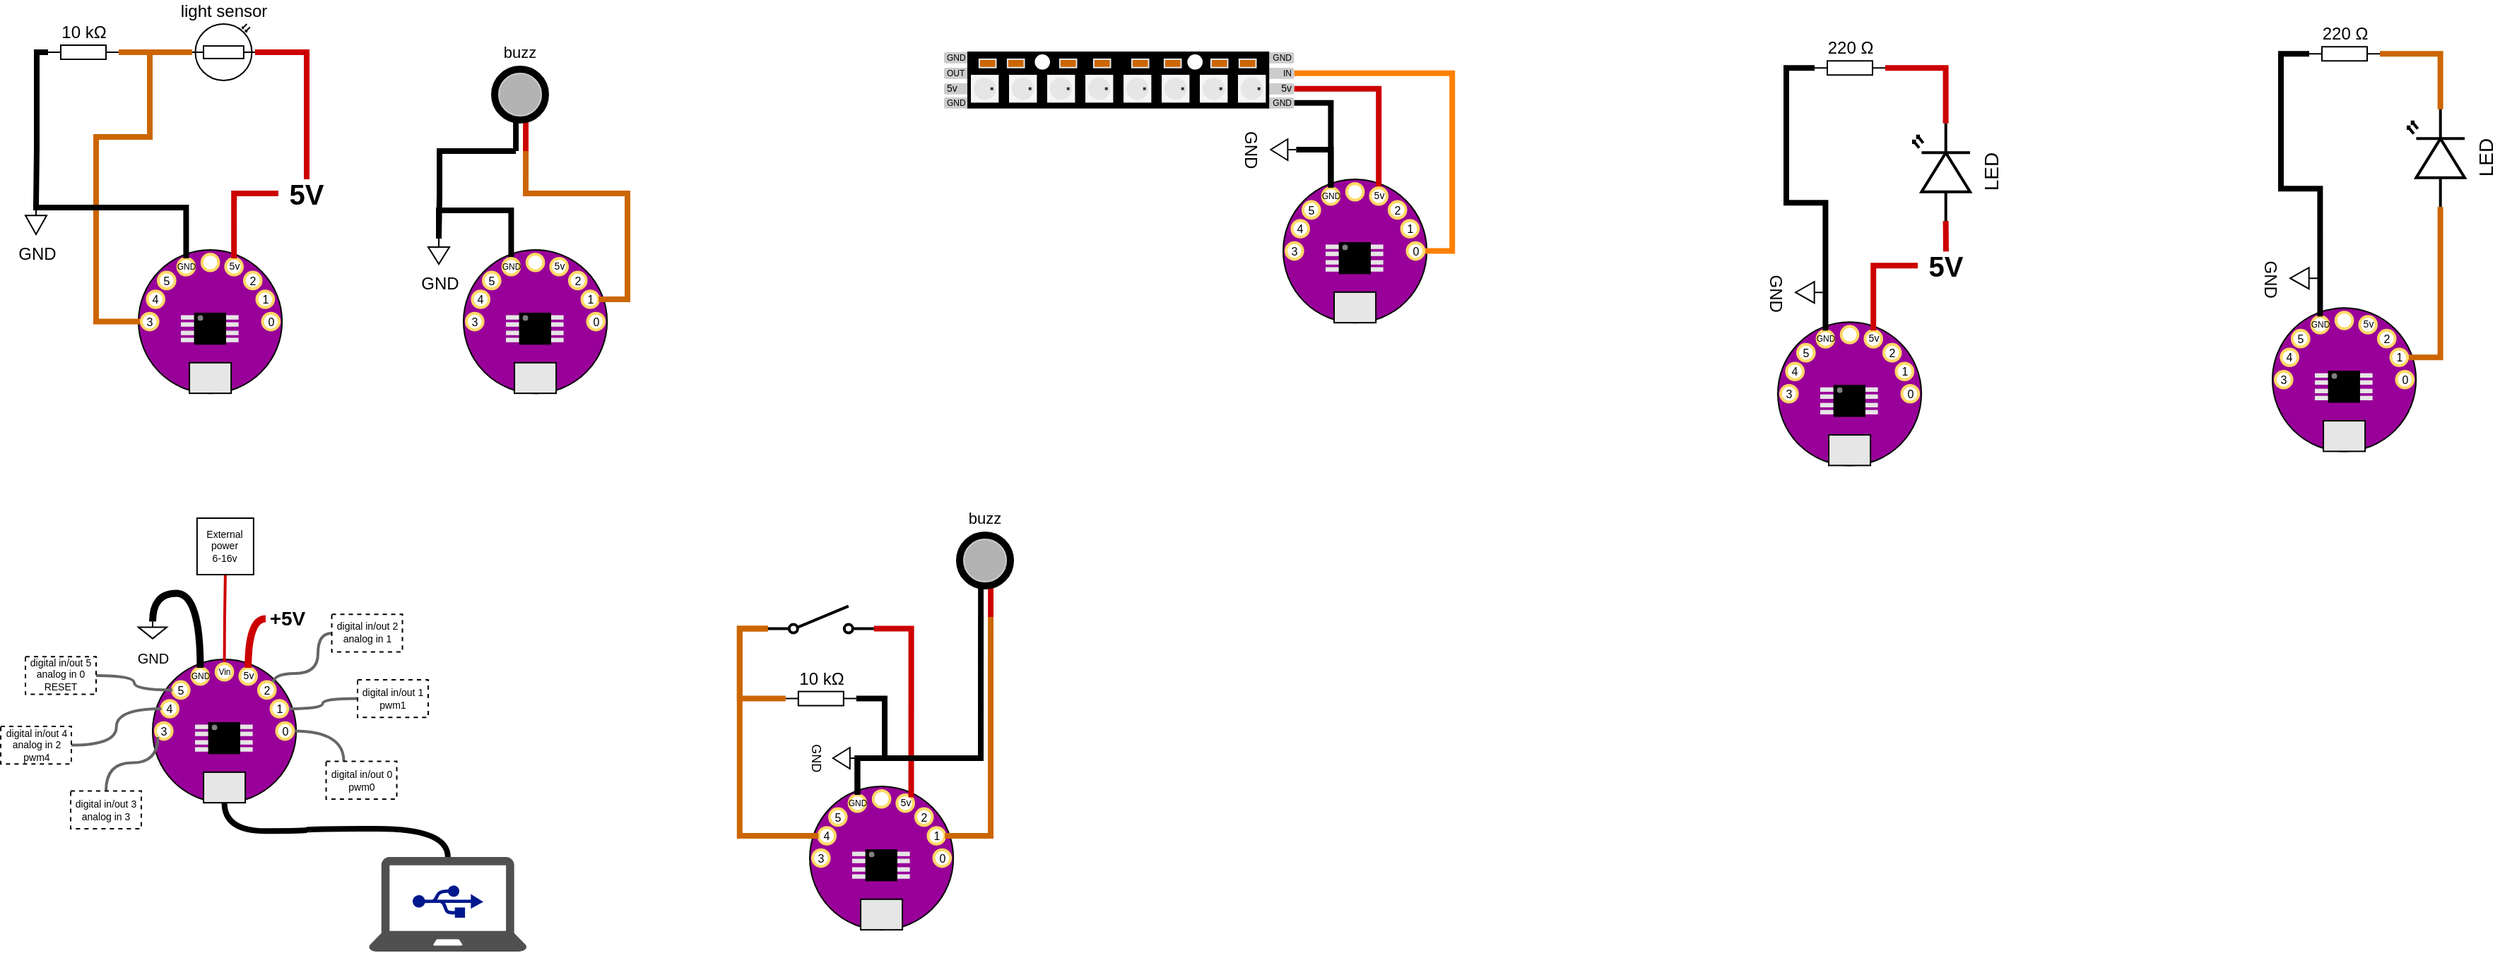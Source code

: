 <mxfile version="12.9.3" type="device"><diagram id="w-1Oj9Hn_6dWeDY5-Nri" name="Page-1"><mxGraphModel dx="966" dy="596" grid="1" gridSize="10" guides="1" tooltips="1" connect="1" arrows="1" fold="1" page="1" pageScale="1" pageWidth="850" pageHeight="1100" math="0" shadow="0"><root><mxCell id="0"/><mxCell id="1" parent="0"/><mxCell id="QEtuSTOgq6bO0D7OaNYA-1" value="" style="ellipse;whiteSpace=wrap;html=1;aspect=fixed;fillColor=#990099;" parent="1" vertex="1"><mxGeometry x="130" y="190" width="101.575" height="101.57" as="geometry"/></mxCell><mxCell id="QEtuSTOgq6bO0D7OaNYA-2" value="0" style="ellipse;whiteSpace=wrap;html=1;aspect=fixed;fontSize=8;strokeWidth=2;strokeColor=#FFD966;" parent="1" vertex="1"><mxGeometry x="217.76" y="234.88" width="11.811" height="11.81" as="geometry"/></mxCell><mxCell id="QEtuSTOgq6bO0D7OaNYA-96" style="edgeStyle=orthogonalEdgeStyle;rounded=0;orthogonalLoop=1;jettySize=auto;html=1;exitX=0;exitY=0.5;exitDx=0;exitDy=0;entryX=0;entryY=0.5;entryDx=0;entryDy=0;entryPerimeter=0;endArrow=none;endFill=0;strokeColor=#CC6600;strokeWidth=4;fontSize=11;" parent="1" source="QEtuSTOgq6bO0D7OaNYA-3" target="QEtuSTOgq6bO0D7OaNYA-76" edge="1"><mxGeometry relative="1" as="geometry"><Array as="points"><mxPoint x="100" y="241"/><mxPoint x="100" y="110"/><mxPoint x="138" y="110"/><mxPoint x="138" y="50"/></Array></mxGeometry></mxCell><mxCell id="QEtuSTOgq6bO0D7OaNYA-3" value="3" style="ellipse;whiteSpace=wrap;html=1;aspect=fixed;fontSize=8;strokeWidth=2;strokeColor=#FFD966;" parent="1" vertex="1"><mxGeometry x="132" y="234.88" width="11.811" height="11.81" as="geometry"/></mxCell><mxCell id="QEtuSTOgq6bO0D7OaNYA-4" value="" style="ellipse;whiteSpace=wrap;html=1;aspect=fixed;fontSize=8;strokeWidth=2;strokeColor=#FFD966;" parent="1" vertex="1"><mxGeometry x="174.88" y="193" width="11.811" height="11.81" as="geometry"/></mxCell><mxCell id="QEtuSTOgq6bO0D7OaNYA-5" value="1" style="ellipse;whiteSpace=wrap;html=1;aspect=fixed;fontSize=8;strokeWidth=2;strokeColor=#FFD966;" parent="1" vertex="1"><mxGeometry x="213.76" y="219.07" width="11.811" height="11.81" as="geometry"/></mxCell><mxCell id="QEtuSTOgq6bO0D7OaNYA-6" value="5v" style="ellipse;whiteSpace=wrap;html=1;aspect=fixed;fontSize=7;strokeWidth=2;strokeColor=#FFD966;" parent="1" vertex="1"><mxGeometry x="191.69" y="196" width="11.811" height="11.81" as="geometry"/></mxCell><mxCell id="QEtuSTOgq6bO0D7OaNYA-7" value="2" style="ellipse;whiteSpace=wrap;html=1;aspect=fixed;fontSize=8;strokeWidth=2;strokeColor=#FFD966;" parent="1" vertex="1"><mxGeometry x="204.95" y="205.81" width="11.811" height="11.81" as="geometry"/></mxCell><mxCell id="QEtuSTOgq6bO0D7OaNYA-8" value="GND" style="ellipse;whiteSpace=wrap;html=1;aspect=fixed;flipH=1;fontSize=6;strokeWidth=2;strokeColor=#FFD966;" parent="1" vertex="1"><mxGeometry x="157.81" y="196" width="11.811" height="11.81" as="geometry"/></mxCell><mxCell id="QEtuSTOgq6bO0D7OaNYA-9" value="5" style="ellipse;whiteSpace=wrap;html=1;aspect=fixed;flipH=1;fontSize=8;strokeWidth=2;strokeColor=#FFD966;" parent="1" vertex="1"><mxGeometry x="144" y="205.81" width="11.811" height="11.81" as="geometry"/></mxCell><mxCell id="QEtuSTOgq6bO0D7OaNYA-10" value="4" style="ellipse;whiteSpace=wrap;html=1;aspect=fixed;flipH=1;fontSize=8;strokeWidth=2;strokeColor=#FFD966;" parent="1" vertex="1"><mxGeometry x="136.19" y="219.07" width="11.811" height="11.81" as="geometry"/></mxCell><mxCell id="QEtuSTOgq6bO0D7OaNYA-11" value="" style="rounded=0;whiteSpace=wrap;html=1;fillColor=#E6E6E6;" parent="1" vertex="1"><mxGeometry x="166.02" y="269.92" width="29.527" height="21.653" as="geometry"/></mxCell><mxCell id="QEtuSTOgq6bO0D7OaNYA-12" value="" style="group" parent="1" vertex="1" connectable="0"><mxGeometry x="160" y="235" width="40.811" height="21.654" as="geometry"/></mxCell><mxCell id="QEtuSTOgq6bO0D7OaNYA-13" value="" style="rounded=0;whiteSpace=wrap;html=1;fillColor=#E6E6E6;strokeColor=none;" parent="QEtuSTOgq6bO0D7OaNYA-12" vertex="1"><mxGeometry y="1.24" width="11.811" height="3.15" as="geometry"/></mxCell><mxCell id="QEtuSTOgq6bO0D7OaNYA-14" value="" style="rounded=0;whiteSpace=wrap;html=1;fillColor=#E6E6E6;strokeColor=none;" parent="QEtuSTOgq6bO0D7OaNYA-12" vertex="1"><mxGeometry y="6.24" width="11.811" height="3.15" as="geometry"/></mxCell><mxCell id="QEtuSTOgq6bO0D7OaNYA-15" value="" style="rounded=0;whiteSpace=wrap;html=1;fillColor=#E6E6E6;strokeColor=none;" parent="QEtuSTOgq6bO0D7OaNYA-12" vertex="1"><mxGeometry y="12.24" width="11.811" height="3.15" as="geometry"/></mxCell><mxCell id="QEtuSTOgq6bO0D7OaNYA-16" value="" style="rounded=0;whiteSpace=wrap;html=1;fillColor=#E6E6E6;strokeColor=none;" parent="QEtuSTOgq6bO0D7OaNYA-12" vertex="1"><mxGeometry y="17.24" width="11.811" height="3.15" as="geometry"/></mxCell><mxCell id="QEtuSTOgq6bO0D7OaNYA-17" value="" style="rounded=0;whiteSpace=wrap;html=1;fillColor=#E6E6E6;strokeColor=none;" parent="QEtuSTOgq6bO0D7OaNYA-12" vertex="1"><mxGeometry x="29" y="1.24" width="11.811" height="3.15" as="geometry"/></mxCell><mxCell id="QEtuSTOgq6bO0D7OaNYA-18" value="" style="rounded=0;whiteSpace=wrap;html=1;fillColor=#E6E6E6;strokeColor=none;" parent="QEtuSTOgq6bO0D7OaNYA-12" vertex="1"><mxGeometry x="29" y="17.24" width="11.811" height="3.15" as="geometry"/></mxCell><mxCell id="QEtuSTOgq6bO0D7OaNYA-19" value="" style="rounded=0;whiteSpace=wrap;html=1;fillColor=#E6E6E6;strokeColor=none;" parent="QEtuSTOgq6bO0D7OaNYA-12" vertex="1"><mxGeometry x="29" y="12.24" width="11.811" height="3.15" as="geometry"/></mxCell><mxCell id="QEtuSTOgq6bO0D7OaNYA-20" value="" style="rounded=0;whiteSpace=wrap;html=1;fillColor=#E6E6E6;strokeColor=none;" parent="QEtuSTOgq6bO0D7OaNYA-12" vertex="1"><mxGeometry x="29" y="6.24" width="11.811" height="3.15" as="geometry"/></mxCell><mxCell id="QEtuSTOgq6bO0D7OaNYA-21" value="" style="rounded=0;whiteSpace=wrap;html=1;fillColor=#000000;" parent="QEtuSTOgq6bO0D7OaNYA-12" vertex="1"><mxGeometry x="9.81" width="21.653" height="21.653" as="geometry"/></mxCell><mxCell id="QEtuSTOgq6bO0D7OaNYA-22" value="" style="ellipse;whiteSpace=wrap;html=1;aspect=fixed;fillColor=#808080;strokeColor=none;" parent="QEtuSTOgq6bO0D7OaNYA-12" vertex="1"><mxGeometry x="11.81" y="1.24" width="3.937" height="3.94" as="geometry"/></mxCell><mxCell id="QEtuSTOgq6bO0D7OaNYA-85" style="edgeStyle=orthogonalEdgeStyle;rounded=0;orthogonalLoop=1;jettySize=auto;html=1;exitX=0;exitY=0.5;exitDx=0;exitDy=0;exitPerimeter=0;entryX=1;entryY=0.5;entryDx=0;entryDy=0;entryPerimeter=0;endArrow=none;endFill=0;strokeWidth=4;strokeColor=#CC6600;" parent="1" source="QEtuSTOgq6bO0D7OaNYA-76" target="QEtuSTOgq6bO0D7OaNYA-82" edge="1"><mxGeometry relative="1" as="geometry"/></mxCell><mxCell id="QEtuSTOgq6bO0D7OaNYA-89" style="edgeStyle=orthogonalEdgeStyle;rounded=0;orthogonalLoop=1;jettySize=auto;html=1;exitX=1;exitY=0.5;exitDx=0;exitDy=0;exitPerimeter=0;endArrow=none;endFill=0;strokeWidth=4;fontSize=20;strokeColor=#CC0000;" parent="1" source="QEtuSTOgq6bO0D7OaNYA-76" target="QEtuSTOgq6bO0D7OaNYA-86" edge="1"><mxGeometry relative="1" as="geometry"/></mxCell><mxCell id="QEtuSTOgq6bO0D7OaNYA-76" value="light sensor" style="verticalLabelPosition=top;shadow=0;dashed=0;align=center;html=1;verticalAlign=bottom;shape=mxgraph.electrical.opto_electronics.photo_resistor_1;labelPosition=center;" parent="1" vertex="1"><mxGeometry x="168" y="30" width="44.44" height="40" as="geometry"/></mxCell><mxCell id="QEtuSTOgq6bO0D7OaNYA-78" style="edgeStyle=orthogonalEdgeStyle;rounded=0;orthogonalLoop=1;jettySize=auto;html=1;exitX=0.5;exitY=0;exitDx=0;exitDy=0;exitPerimeter=0;entryX=0.5;entryY=0;entryDx=0;entryDy=0;endArrow=none;endFill=0;strokeWidth=4;fontSize=11;" parent="1" source="QEtuSTOgq6bO0D7OaNYA-77" target="QEtuSTOgq6bO0D7OaNYA-8" edge="1"><mxGeometry relative="1" as="geometry"><Array as="points"><mxPoint x="58" y="160"/><mxPoint x="164" y="160"/></Array></mxGeometry></mxCell><mxCell id="QEtuSTOgq6bO0D7OaNYA-77" value="GND" style="pointerEvents=1;verticalLabelPosition=bottom;shadow=0;dashed=0;align=center;html=1;verticalAlign=top;shape=mxgraph.electrical.signal_sources.signal_ground;" parent="1" vertex="1"><mxGeometry x="50" y="159" width="15" height="20" as="geometry"/></mxCell><mxCell id="QEtuSTOgq6bO0D7OaNYA-84" style="edgeStyle=orthogonalEdgeStyle;rounded=0;orthogonalLoop=1;jettySize=auto;html=1;entryX=0.5;entryY=0;entryDx=0;entryDy=0;entryPerimeter=0;endArrow=none;endFill=0;strokeWidth=4;" parent="1" source="QEtuSTOgq6bO0D7OaNYA-82" target="QEtuSTOgq6bO0D7OaNYA-77" edge="1"><mxGeometry relative="1" as="geometry"><Array as="points"><mxPoint x="58" y="50"/><mxPoint x="58" y="118"/><mxPoint x="58" y="118"/></Array></mxGeometry></mxCell><mxCell id="QEtuSTOgq6bO0D7OaNYA-82" value="10 kΩ" style="pointerEvents=1;verticalLabelPosition=top;shadow=0;dashed=0;align=center;html=1;verticalAlign=bottom;shape=mxgraph.electrical.resistors.resistor_1;rotation=0;labelPosition=center;" parent="1" vertex="1"><mxGeometry x="66" y="45" width="50" height="10" as="geometry"/></mxCell><mxCell id="QEtuSTOgq6bO0D7OaNYA-87" style="edgeStyle=orthogonalEdgeStyle;rounded=0;orthogonalLoop=1;jettySize=auto;html=1;entryX=0.5;entryY=0;entryDx=0;entryDy=0;endArrow=none;endFill=0;strokeWidth=4;fontSize=20;exitX=0;exitY=0.5;exitDx=0;exitDy=0;strokeColor=#CC0000;" parent="1" source="QEtuSTOgq6bO0D7OaNYA-86" target="QEtuSTOgq6bO0D7OaNYA-6" edge="1"><mxGeometry relative="1" as="geometry"><mxPoint x="340" y="150" as="sourcePoint"/><Array as="points"><mxPoint x="198" y="150"/></Array></mxGeometry></mxCell><mxCell id="QEtuSTOgq6bO0D7OaNYA-86" value="5V" style="text;html=1;strokeColor=none;fillColor=none;align=center;verticalAlign=middle;whiteSpace=wrap;rounded=0;fontSize=20;fontStyle=1" parent="1" vertex="1"><mxGeometry x="229" y="140" width="40" height="20" as="geometry"/></mxCell><mxCell id="QEtuSTOgq6bO0D7OaNYA-97" value="" style="ellipse;whiteSpace=wrap;html=1;aspect=fixed;fillColor=#990099;" parent="1" vertex="1"><mxGeometry x="360" y="190" width="101.575" height="101.57" as="geometry"/></mxCell><mxCell id="QEtuSTOgq6bO0D7OaNYA-98" value="0" style="ellipse;whiteSpace=wrap;html=1;aspect=fixed;fontSize=8;strokeWidth=2;strokeColor=#FFD966;" parent="1" vertex="1"><mxGeometry x="447.76" y="234.88" width="11.811" height="11.81" as="geometry"/></mxCell><mxCell id="QEtuSTOgq6bO0D7OaNYA-100" value="3" style="ellipse;whiteSpace=wrap;html=1;aspect=fixed;fontSize=8;strokeWidth=2;strokeColor=#FFD966;" parent="1" vertex="1"><mxGeometry x="362" y="234.88" width="11.811" height="11.81" as="geometry"/></mxCell><mxCell id="QEtuSTOgq6bO0D7OaNYA-101" value="" style="ellipse;whiteSpace=wrap;html=1;aspect=fixed;fontSize=8;strokeWidth=2;strokeColor=#FFD966;" parent="1" vertex="1"><mxGeometry x="404.88" y="193" width="11.811" height="11.81" as="geometry"/></mxCell><mxCell id="QEtuSTOgq6bO0D7OaNYA-102" value="1" style="ellipse;whiteSpace=wrap;html=1;aspect=fixed;fontSize=8;strokeWidth=2;strokeColor=#FFD966;" parent="1" vertex="1"><mxGeometry x="443.76" y="219.07" width="11.811" height="11.81" as="geometry"/></mxCell><mxCell id="QEtuSTOgq6bO0D7OaNYA-103" value="5v" style="ellipse;whiteSpace=wrap;html=1;aspect=fixed;fontSize=7;strokeWidth=2;strokeColor=#FFD966;" parent="1" vertex="1"><mxGeometry x="421.69" y="196" width="11.811" height="11.81" as="geometry"/></mxCell><mxCell id="QEtuSTOgq6bO0D7OaNYA-104" value="2" style="ellipse;whiteSpace=wrap;html=1;aspect=fixed;fontSize=8;strokeWidth=2;strokeColor=#FFD966;" parent="1" vertex="1"><mxGeometry x="434.95" y="205.81" width="11.811" height="11.81" as="geometry"/></mxCell><mxCell id="QEtuSTOgq6bO0D7OaNYA-224" style="edgeStyle=orthogonalEdgeStyle;rounded=0;orthogonalLoop=1;jettySize=auto;html=1;exitX=0.5;exitY=0;exitDx=0;exitDy=0;entryX=0.5;entryY=0;entryDx=0;entryDy=0;entryPerimeter=0;endArrow=none;endFill=0;strokeColor=#000000;strokeWidth=4;fontSize=11;" parent="1" source="QEtuSTOgq6bO0D7OaNYA-105" target="QEtuSTOgq6bO0D7OaNYA-124" edge="1"><mxGeometry relative="1" as="geometry"/></mxCell><mxCell id="QEtuSTOgq6bO0D7OaNYA-105" value="GND" style="ellipse;whiteSpace=wrap;html=1;aspect=fixed;flipH=1;fontSize=6;strokeWidth=2;strokeColor=#FFD966;" parent="1" vertex="1"><mxGeometry x="387.81" y="196" width="11.811" height="11.81" as="geometry"/></mxCell><mxCell id="QEtuSTOgq6bO0D7OaNYA-106" value="5" style="ellipse;whiteSpace=wrap;html=1;aspect=fixed;flipH=1;fontSize=8;strokeWidth=2;strokeColor=#FFD966;" parent="1" vertex="1"><mxGeometry x="374" y="205.81" width="11.811" height="11.81" as="geometry"/></mxCell><mxCell id="QEtuSTOgq6bO0D7OaNYA-107" value="4" style="ellipse;whiteSpace=wrap;html=1;aspect=fixed;flipH=1;fontSize=8;strokeWidth=2;strokeColor=#FFD966;" parent="1" vertex="1"><mxGeometry x="366.19" y="219.07" width="11.811" height="11.81" as="geometry"/></mxCell><mxCell id="QEtuSTOgq6bO0D7OaNYA-108" value="" style="rounded=0;whiteSpace=wrap;html=1;fillColor=#E6E6E6;" parent="1" vertex="1"><mxGeometry x="396.02" y="269.92" width="29.527" height="21.653" as="geometry"/></mxCell><mxCell id="QEtuSTOgq6bO0D7OaNYA-109" value="" style="group" parent="1" vertex="1" connectable="0"><mxGeometry x="390" y="235" width="40.811" height="21.654" as="geometry"/></mxCell><mxCell id="QEtuSTOgq6bO0D7OaNYA-110" value="" style="rounded=0;whiteSpace=wrap;html=1;fillColor=#E6E6E6;strokeColor=none;" parent="QEtuSTOgq6bO0D7OaNYA-109" vertex="1"><mxGeometry y="1.24" width="11.811" height="3.15" as="geometry"/></mxCell><mxCell id="QEtuSTOgq6bO0D7OaNYA-111" value="" style="rounded=0;whiteSpace=wrap;html=1;fillColor=#E6E6E6;strokeColor=none;" parent="QEtuSTOgq6bO0D7OaNYA-109" vertex="1"><mxGeometry y="6.24" width="11.811" height="3.15" as="geometry"/></mxCell><mxCell id="QEtuSTOgq6bO0D7OaNYA-112" value="" style="rounded=0;whiteSpace=wrap;html=1;fillColor=#E6E6E6;strokeColor=none;" parent="QEtuSTOgq6bO0D7OaNYA-109" vertex="1"><mxGeometry y="12.24" width="11.811" height="3.15" as="geometry"/></mxCell><mxCell id="QEtuSTOgq6bO0D7OaNYA-113" value="" style="rounded=0;whiteSpace=wrap;html=1;fillColor=#E6E6E6;strokeColor=none;" parent="QEtuSTOgq6bO0D7OaNYA-109" vertex="1"><mxGeometry y="17.24" width="11.811" height="3.15" as="geometry"/></mxCell><mxCell id="QEtuSTOgq6bO0D7OaNYA-114" value="" style="rounded=0;whiteSpace=wrap;html=1;fillColor=#E6E6E6;strokeColor=none;" parent="QEtuSTOgq6bO0D7OaNYA-109" vertex="1"><mxGeometry x="29" y="1.24" width="11.811" height="3.15" as="geometry"/></mxCell><mxCell id="QEtuSTOgq6bO0D7OaNYA-115" value="" style="rounded=0;whiteSpace=wrap;html=1;fillColor=#E6E6E6;strokeColor=none;" parent="QEtuSTOgq6bO0D7OaNYA-109" vertex="1"><mxGeometry x="29" y="17.24" width="11.811" height="3.15" as="geometry"/></mxCell><mxCell id="QEtuSTOgq6bO0D7OaNYA-116" value="" style="rounded=0;whiteSpace=wrap;html=1;fillColor=#E6E6E6;strokeColor=none;" parent="QEtuSTOgq6bO0D7OaNYA-109" vertex="1"><mxGeometry x="29" y="12.24" width="11.811" height="3.15" as="geometry"/></mxCell><mxCell id="QEtuSTOgq6bO0D7OaNYA-117" value="" style="rounded=0;whiteSpace=wrap;html=1;fillColor=#E6E6E6;strokeColor=none;" parent="QEtuSTOgq6bO0D7OaNYA-109" vertex="1"><mxGeometry x="29" y="6.24" width="11.811" height="3.15" as="geometry"/></mxCell><mxCell id="QEtuSTOgq6bO0D7OaNYA-118" value="" style="rounded=0;whiteSpace=wrap;html=1;fillColor=#000000;" parent="QEtuSTOgq6bO0D7OaNYA-109" vertex="1"><mxGeometry x="9.81" width="21.653" height="21.653" as="geometry"/></mxCell><mxCell id="QEtuSTOgq6bO0D7OaNYA-119" value="" style="ellipse;whiteSpace=wrap;html=1;aspect=fixed;fillColor=#808080;strokeColor=none;" parent="QEtuSTOgq6bO0D7OaNYA-109" vertex="1"><mxGeometry x="11.81" y="1.24" width="3.937" height="3.94" as="geometry"/></mxCell><mxCell id="QEtuSTOgq6bO0D7OaNYA-124" value="GND" style="pointerEvents=1;verticalLabelPosition=bottom;shadow=0;dashed=0;align=center;html=1;verticalAlign=top;shape=mxgraph.electrical.signal_sources.signal_ground;" parent="1" vertex="1"><mxGeometry x="335" y="182" width="15" height="18" as="geometry"/></mxCell><mxCell id="QEtuSTOgq6bO0D7OaNYA-134" value="" style="group" parent="1" vertex="1" connectable="0"><mxGeometry x="380" y="40" width="40" height="80" as="geometry"/></mxCell><mxCell id="QEtuSTOgq6bO0D7OaNYA-132" value="" style="rounded=0;whiteSpace=wrap;html=1;strokeColor=none;fillColor=#000000;fontSize=11;" parent="QEtuSTOgq6bO0D7OaNYA-134" vertex="1"><mxGeometry x="15.06" y="40.63" width="3.937" height="39.37" as="geometry"/></mxCell><mxCell id="QEtuSTOgq6bO0D7OaNYA-131" value="" style="rounded=0;whiteSpace=wrap;html=1;strokeColor=none;fillColor=#CC0000;fontSize=11;" parent="QEtuSTOgq6bO0D7OaNYA-134" vertex="1"><mxGeometry x="22.06" y="40.63" width="3.937" height="39.37" as="geometry"/></mxCell><mxCell id="QEtuSTOgq6bO0D7OaNYA-129" value="" style="ellipse;whiteSpace=wrap;html=1;aspect=fixed;fontSize=11;fillColor=#000000;" parent="QEtuSTOgq6bO0D7OaNYA-134" vertex="1"><mxGeometry y="20" width="40" height="40" as="geometry"/></mxCell><mxCell id="QEtuSTOgq6bO0D7OaNYA-130" value="" style="ellipse;whiteSpace=wrap;html=1;aspect=fixed;fillColor=#B3B3B3;fontSize=11;strokeColor=#CCCCCC;" parent="QEtuSTOgq6bO0D7OaNYA-134" vertex="1"><mxGeometry x="5" y="25" width="30" height="30" as="geometry"/></mxCell><mxCell id="QEtuSTOgq6bO0D7OaNYA-133" value="buzz" style="text;html=1;strokeColor=none;fillColor=none;align=center;verticalAlign=middle;whiteSpace=wrap;rounded=0;fontSize=11;" parent="QEtuSTOgq6bO0D7OaNYA-134" vertex="1"><mxGeometry width="40" height="20" as="geometry"/></mxCell><mxCell id="QEtuSTOgq6bO0D7OaNYA-136" style="edgeStyle=orthogonalEdgeStyle;rounded=0;orthogonalLoop=1;jettySize=auto;html=1;exitX=0.5;exitY=1;exitDx=0;exitDy=0;entryX=1;entryY=0.5;entryDx=0;entryDy=0;endArrow=none;endFill=0;strokeColor=#CC6600;strokeWidth=4;fontSize=11;" parent="1" source="QEtuSTOgq6bO0D7OaNYA-131" target="QEtuSTOgq6bO0D7OaNYA-102" edge="1"><mxGeometry relative="1" as="geometry"><Array as="points"><mxPoint x="404" y="150"/><mxPoint x="476" y="150"/><mxPoint x="476" y="225"/></Array></mxGeometry></mxCell><mxCell id="QEtuSTOgq6bO0D7OaNYA-138" value="" style="ellipse;whiteSpace=wrap;html=1;aspect=fixed;fillColor=#990099;" parent="1" vertex="1"><mxGeometry x="940" y="140" width="101.575" height="101.57" as="geometry"/></mxCell><mxCell id="QEtuSTOgq6bO0D7OaNYA-227" style="edgeStyle=orthogonalEdgeStyle;rounded=0;orthogonalLoop=1;jettySize=auto;html=1;exitX=1;exitY=0.5;exitDx=0;exitDy=0;entryX=1;entryY=0.5;entryDx=0;entryDy=0;endArrow=none;endFill=0;strokeColor=#FF8000;strokeWidth=4;fontSize=11;" parent="1" source="QEtuSTOgq6bO0D7OaNYA-139" target="QEtuSTOgq6bO0D7OaNYA-173" edge="1"><mxGeometry relative="1" as="geometry"/></mxCell><mxCell id="QEtuSTOgq6bO0D7OaNYA-139" value="0" style="ellipse;whiteSpace=wrap;html=1;aspect=fixed;fontSize=8;strokeWidth=2;strokeColor=#FFD966;" parent="1" vertex="1"><mxGeometry x="1027.76" y="184.88" width="11.811" height="11.81" as="geometry"/></mxCell><mxCell id="QEtuSTOgq6bO0D7OaNYA-140" value="3" style="ellipse;whiteSpace=wrap;html=1;aspect=fixed;fontSize=8;strokeWidth=2;strokeColor=#FFD966;" parent="1" vertex="1"><mxGeometry x="942" y="184.88" width="11.811" height="11.81" as="geometry"/></mxCell><mxCell id="QEtuSTOgq6bO0D7OaNYA-141" value="" style="ellipse;whiteSpace=wrap;html=1;aspect=fixed;fontSize=8;strokeWidth=2;strokeColor=#FFD966;" parent="1" vertex="1"><mxGeometry x="984.88" y="143" width="11.811" height="11.81" as="geometry"/></mxCell><mxCell id="QEtuSTOgq6bO0D7OaNYA-142" value="1" style="ellipse;whiteSpace=wrap;html=1;aspect=fixed;fontSize=8;strokeWidth=2;strokeColor=#FFD966;" parent="1" vertex="1"><mxGeometry x="1023.76" y="169.07" width="11.811" height="11.81" as="geometry"/></mxCell><mxCell id="QEtuSTOgq6bO0D7OaNYA-226" style="edgeStyle=orthogonalEdgeStyle;rounded=0;orthogonalLoop=1;jettySize=auto;html=1;exitX=0.5;exitY=0;exitDx=0;exitDy=0;entryX=1;entryY=0.5;entryDx=0;entryDy=0;endArrow=none;endFill=0;strokeColor=#CC0000;strokeWidth=4;fontSize=11;" parent="1" source="QEtuSTOgq6bO0D7OaNYA-143" target="QEtuSTOgq6bO0D7OaNYA-172" edge="1"><mxGeometry relative="1" as="geometry"/></mxCell><mxCell id="QEtuSTOgq6bO0D7OaNYA-143" value="5v" style="ellipse;whiteSpace=wrap;html=1;aspect=fixed;fontSize=7;strokeWidth=2;strokeColor=#FFD966;" parent="1" vertex="1"><mxGeometry x="1001.69" y="146" width="11.811" height="11.81" as="geometry"/></mxCell><mxCell id="QEtuSTOgq6bO0D7OaNYA-144" value="2" style="ellipse;whiteSpace=wrap;html=1;aspect=fixed;fontSize=8;strokeWidth=2;strokeColor=#FFD966;" parent="1" vertex="1"><mxGeometry x="1014.95" y="155.81" width="11.811" height="11.81" as="geometry"/></mxCell><mxCell id="QEtuSTOgq6bO0D7OaNYA-222" style="edgeStyle=orthogonalEdgeStyle;rounded=0;orthogonalLoop=1;jettySize=auto;html=1;exitX=0.5;exitY=0;exitDx=0;exitDy=0;entryX=1;entryY=0.5;entryDx=0;entryDy=0;endArrow=none;endFill=0;strokeColor=#000000;strokeWidth=4;fontSize=11;" parent="1" source="QEtuSTOgq6bO0D7OaNYA-145" target="QEtuSTOgq6bO0D7OaNYA-171" edge="1"><mxGeometry relative="1" as="geometry"/></mxCell><mxCell id="QEtuSTOgq6bO0D7OaNYA-145" value="GND" style="ellipse;whiteSpace=wrap;html=1;aspect=fixed;flipH=1;fontSize=6;strokeWidth=2;strokeColor=#FFD966;" parent="1" vertex="1"><mxGeometry x="967.81" y="146" width="11.811" height="11.81" as="geometry"/></mxCell><mxCell id="QEtuSTOgq6bO0D7OaNYA-146" value="5" style="ellipse;whiteSpace=wrap;html=1;aspect=fixed;flipH=1;fontSize=8;strokeWidth=2;strokeColor=#FFD966;" parent="1" vertex="1"><mxGeometry x="954" y="155.81" width="11.811" height="11.81" as="geometry"/></mxCell><mxCell id="QEtuSTOgq6bO0D7OaNYA-147" value="4" style="ellipse;whiteSpace=wrap;html=1;aspect=fixed;flipH=1;fontSize=8;strokeWidth=2;strokeColor=#FFD966;" parent="1" vertex="1"><mxGeometry x="946.19" y="169.07" width="11.811" height="11.81" as="geometry"/></mxCell><mxCell id="QEtuSTOgq6bO0D7OaNYA-148" value="" style="rounded=0;whiteSpace=wrap;html=1;fillColor=#E6E6E6;" parent="1" vertex="1"><mxGeometry x="976.02" y="219.92" width="29.527" height="21.653" as="geometry"/></mxCell><mxCell id="QEtuSTOgq6bO0D7OaNYA-149" value="" style="group" parent="1" vertex="1" connectable="0"><mxGeometry x="970" y="185" width="40.811" height="21.654" as="geometry"/></mxCell><mxCell id="QEtuSTOgq6bO0D7OaNYA-150" value="" style="rounded=0;whiteSpace=wrap;html=1;fillColor=#E6E6E6;strokeColor=none;" parent="QEtuSTOgq6bO0D7OaNYA-149" vertex="1"><mxGeometry y="1.24" width="11.811" height="3.15" as="geometry"/></mxCell><mxCell id="QEtuSTOgq6bO0D7OaNYA-151" value="" style="rounded=0;whiteSpace=wrap;html=1;fillColor=#E6E6E6;strokeColor=none;" parent="QEtuSTOgq6bO0D7OaNYA-149" vertex="1"><mxGeometry y="6.24" width="11.811" height="3.15" as="geometry"/></mxCell><mxCell id="QEtuSTOgq6bO0D7OaNYA-152" value="" style="rounded=0;whiteSpace=wrap;html=1;fillColor=#E6E6E6;strokeColor=none;" parent="QEtuSTOgq6bO0D7OaNYA-149" vertex="1"><mxGeometry y="12.24" width="11.811" height="3.15" as="geometry"/></mxCell><mxCell id="QEtuSTOgq6bO0D7OaNYA-153" value="" style="rounded=0;whiteSpace=wrap;html=1;fillColor=#E6E6E6;strokeColor=none;" parent="QEtuSTOgq6bO0D7OaNYA-149" vertex="1"><mxGeometry y="17.24" width="11.811" height="3.15" as="geometry"/></mxCell><mxCell id="QEtuSTOgq6bO0D7OaNYA-154" value="" style="rounded=0;whiteSpace=wrap;html=1;fillColor=#E6E6E6;strokeColor=none;" parent="QEtuSTOgq6bO0D7OaNYA-149" vertex="1"><mxGeometry x="29" y="1.24" width="11.811" height="3.15" as="geometry"/></mxCell><mxCell id="QEtuSTOgq6bO0D7OaNYA-155" value="" style="rounded=0;whiteSpace=wrap;html=1;fillColor=#E6E6E6;strokeColor=none;" parent="QEtuSTOgq6bO0D7OaNYA-149" vertex="1"><mxGeometry x="29" y="17.24" width="11.811" height="3.15" as="geometry"/></mxCell><mxCell id="QEtuSTOgq6bO0D7OaNYA-156" value="" style="rounded=0;whiteSpace=wrap;html=1;fillColor=#E6E6E6;strokeColor=none;" parent="QEtuSTOgq6bO0D7OaNYA-149" vertex="1"><mxGeometry x="29" y="12.24" width="11.811" height="3.15" as="geometry"/></mxCell><mxCell id="QEtuSTOgq6bO0D7OaNYA-157" value="" style="rounded=0;whiteSpace=wrap;html=1;fillColor=#E6E6E6;strokeColor=none;" parent="QEtuSTOgq6bO0D7OaNYA-149" vertex="1"><mxGeometry x="29" y="6.24" width="11.811" height="3.15" as="geometry"/></mxCell><mxCell id="QEtuSTOgq6bO0D7OaNYA-158" value="" style="rounded=0;whiteSpace=wrap;html=1;fillColor=#000000;" parent="QEtuSTOgq6bO0D7OaNYA-149" vertex="1"><mxGeometry x="9.81" width="21.653" height="21.653" as="geometry"/></mxCell><mxCell id="QEtuSTOgq6bO0D7OaNYA-159" value="" style="ellipse;whiteSpace=wrap;html=1;aspect=fixed;fillColor=#808080;strokeColor=none;" parent="QEtuSTOgq6bO0D7OaNYA-149" vertex="1"><mxGeometry x="11.81" y="1.24" width="3.937" height="3.94" as="geometry"/></mxCell><mxCell id="QEtuSTOgq6bO0D7OaNYA-225" style="edgeStyle=orthogonalEdgeStyle;rounded=0;orthogonalLoop=1;jettySize=auto;html=1;exitX=0.5;exitY=0;exitDx=0;exitDy=0;exitPerimeter=0;entryX=0.5;entryY=0;entryDx=0;entryDy=0;endArrow=none;endFill=0;strokeColor=#000000;strokeWidth=4;fontSize=11;" parent="1" source="QEtuSTOgq6bO0D7OaNYA-161" target="QEtuSTOgq6bO0D7OaNYA-145" edge="1"><mxGeometry relative="1" as="geometry"/></mxCell><mxCell id="QEtuSTOgq6bO0D7OaNYA-161" value="GND" style="pointerEvents=1;verticalLabelPosition=bottom;shadow=0;dashed=0;align=center;html=1;verticalAlign=top;shape=mxgraph.electrical.signal_sources.signal_ground;rotation=90;" parent="1" vertex="1"><mxGeometry x="932.69" y="110" width="15" height="18" as="geometry"/></mxCell><mxCell id="QEtuSTOgq6bO0D7OaNYA-170" value="" style="group" parent="1" vertex="1" connectable="0"><mxGeometry x="700" y="50" width="247.685" height="39.874" as="geometry"/></mxCell><mxCell id="QEtuSTOgq6bO0D7OaNYA-171" value="GND" style="rounded=1;whiteSpace=wrap;html=1;strokeColor=none;strokeWidth=1;fillColor=#CCCCCC;fontSize=6;align=right;" parent="QEtuSTOgq6bO0D7OaNYA-170" vertex="1"><mxGeometry x="228" y="32" width="19.685" height="7.874" as="geometry"/></mxCell><mxCell id="QEtuSTOgq6bO0D7OaNYA-172" value="5v" style="rounded=1;whiteSpace=wrap;html=1;strokeColor=none;strokeWidth=1;fillColor=#CCCCCC;fontSize=7;align=right;" parent="QEtuSTOgq6bO0D7OaNYA-170" vertex="1"><mxGeometry x="228" y="22" width="19.685" height="7.874" as="geometry"/></mxCell><mxCell id="QEtuSTOgq6bO0D7OaNYA-173" value="IN" style="rounded=1;whiteSpace=wrap;html=1;strokeColor=none;strokeWidth=1;fillColor=#CCCCCC;fontSize=6;align=right;" parent="QEtuSTOgq6bO0D7OaNYA-170" vertex="1"><mxGeometry x="228" y="11" width="19.685" height="7.874" as="geometry"/></mxCell><mxCell id="QEtuSTOgq6bO0D7OaNYA-174" value="GND" style="rounded=1;whiteSpace=wrap;html=1;strokeColor=none;strokeWidth=1;fillColor=#CCCCCC;fontSize=6;align=right;" parent="QEtuSTOgq6bO0D7OaNYA-170" vertex="1"><mxGeometry x="228" width="19.685" height="7.874" as="geometry"/></mxCell><mxCell id="QEtuSTOgq6bO0D7OaNYA-175" value="GND" style="rounded=1;whiteSpace=wrap;html=1;strokeColor=none;strokeWidth=1;fillColor=#CCCCCC;fontSize=6;align=left;" parent="QEtuSTOgq6bO0D7OaNYA-170" vertex="1"><mxGeometry width="19.685" height="7.874" as="geometry"/></mxCell><mxCell id="QEtuSTOgq6bO0D7OaNYA-176" value="OUT" style="rounded=1;whiteSpace=wrap;html=1;strokeColor=none;strokeWidth=1;fillColor=#CCCCCC;fontSize=6;align=left;" parent="QEtuSTOgq6bO0D7OaNYA-170" vertex="1"><mxGeometry y="11" width="19.685" height="7.874" as="geometry"/></mxCell><mxCell id="QEtuSTOgq6bO0D7OaNYA-177" value="5v" style="rounded=1;whiteSpace=wrap;html=1;strokeColor=none;strokeWidth=1;fillColor=#CCCCCC;fontSize=7;align=left;" parent="QEtuSTOgq6bO0D7OaNYA-170" vertex="1"><mxGeometry y="22" width="19.685" height="7.874" as="geometry"/></mxCell><mxCell id="QEtuSTOgq6bO0D7OaNYA-178" value="GND" style="rounded=1;whiteSpace=wrap;html=1;strokeColor=none;strokeWidth=1;fillColor=#CCCCCC;fontSize=6;align=left;" parent="QEtuSTOgq6bO0D7OaNYA-170" vertex="1"><mxGeometry y="32" width="19.685" height="7.874" as="geometry"/></mxCell><mxCell id="QEtuSTOgq6bO0D7OaNYA-179" value="" style="rounded=0;whiteSpace=wrap;html=1;fillColor=#000000;" parent="QEtuSTOgq6bO0D7OaNYA-170" vertex="1"><mxGeometry x="17.0" width="212.598" height="39.37" as="geometry"/></mxCell><mxCell id="QEtuSTOgq6bO0D7OaNYA-180" value="" style="group" parent="QEtuSTOgq6bO0D7OaNYA-170" vertex="1" connectable="0"><mxGeometry x="19.0" y="16.0" width="19.685" height="19.685" as="geometry"/></mxCell><mxCell id="QEtuSTOgq6bO0D7OaNYA-181" value="" style="rounded=0;whiteSpace=wrap;html=1;fillColor=#f5f5f5;strokeColor=none;fontColor=#333333;" parent="QEtuSTOgq6bO0D7OaNYA-180" vertex="1"><mxGeometry width="19.685" height="19.685" as="geometry"/></mxCell><mxCell id="QEtuSTOgq6bO0D7OaNYA-182" value="" style="ellipse;whiteSpace=wrap;html=1;aspect=fixed;strokeColor=none;fillColor=#E6E6E6;" parent="QEtuSTOgq6bO0D7OaNYA-180" vertex="1"><mxGeometry x="1.97" y="1.97" width="15.748" height="15.75" as="geometry"/></mxCell><mxCell id="QEtuSTOgq6bO0D7OaNYA-183" value="" style="rounded=0;whiteSpace=wrap;html=1;fillColor=#333333;strokeColor=none;" parent="QEtuSTOgq6bO0D7OaNYA-180" vertex="1"><mxGeometry x="13.86" y="8.86" width="1.968" height="1.968" as="geometry"/></mxCell><mxCell id="QEtuSTOgq6bO0D7OaNYA-184" value="" style="group" parent="QEtuSTOgq6bO0D7OaNYA-170" vertex="1" connectable="0"><mxGeometry x="46" y="16.0" width="19.685" height="19.685" as="geometry"/></mxCell><mxCell id="QEtuSTOgq6bO0D7OaNYA-185" value="" style="rounded=0;whiteSpace=wrap;html=1;fillColor=#f5f5f5;strokeColor=none;fontColor=#333333;" parent="QEtuSTOgq6bO0D7OaNYA-184" vertex="1"><mxGeometry width="19.685" height="19.685" as="geometry"/></mxCell><mxCell id="QEtuSTOgq6bO0D7OaNYA-186" value="" style="ellipse;whiteSpace=wrap;html=1;aspect=fixed;strokeColor=none;fillColor=#E6E6E6;" parent="QEtuSTOgq6bO0D7OaNYA-184" vertex="1"><mxGeometry x="1.97" y="1.97" width="15.748" height="15.75" as="geometry"/></mxCell><mxCell id="QEtuSTOgq6bO0D7OaNYA-187" value="" style="rounded=0;whiteSpace=wrap;html=1;fillColor=#333333;strokeColor=none;" parent="QEtuSTOgq6bO0D7OaNYA-184" vertex="1"><mxGeometry x="13.86" y="8.86" width="1.968" height="1.968" as="geometry"/></mxCell><mxCell id="QEtuSTOgq6bO0D7OaNYA-188" value="" style="group" parent="QEtuSTOgq6bO0D7OaNYA-170" vertex="1" connectable="0"><mxGeometry x="73" y="16.0" width="19.685" height="19.685" as="geometry"/></mxCell><mxCell id="QEtuSTOgq6bO0D7OaNYA-189" value="" style="rounded=0;whiteSpace=wrap;html=1;fillColor=#f5f5f5;strokeColor=none;fontColor=#333333;" parent="QEtuSTOgq6bO0D7OaNYA-188" vertex="1"><mxGeometry width="19.685" height="19.685" as="geometry"/></mxCell><mxCell id="QEtuSTOgq6bO0D7OaNYA-190" value="" style="ellipse;whiteSpace=wrap;html=1;aspect=fixed;strokeColor=none;fillColor=#E6E6E6;" parent="QEtuSTOgq6bO0D7OaNYA-188" vertex="1"><mxGeometry x="1.97" y="1.97" width="15.748" height="15.75" as="geometry"/></mxCell><mxCell id="QEtuSTOgq6bO0D7OaNYA-191" value="" style="rounded=0;whiteSpace=wrap;html=1;fillColor=#333333;strokeColor=none;" parent="QEtuSTOgq6bO0D7OaNYA-188" vertex="1"><mxGeometry x="13.86" y="8.86" width="1.968" height="1.968" as="geometry"/></mxCell><mxCell id="QEtuSTOgq6bO0D7OaNYA-192" value="" style="group" parent="QEtuSTOgq6bO0D7OaNYA-170" vertex="1" connectable="0"><mxGeometry x="100" y="16.0" width="19.685" height="19.685" as="geometry"/></mxCell><mxCell id="QEtuSTOgq6bO0D7OaNYA-193" value="" style="rounded=0;whiteSpace=wrap;html=1;fillColor=#f5f5f5;strokeColor=none;fontColor=#333333;" parent="QEtuSTOgq6bO0D7OaNYA-192" vertex="1"><mxGeometry width="19.685" height="19.685" as="geometry"/></mxCell><mxCell id="QEtuSTOgq6bO0D7OaNYA-194" value="" style="ellipse;whiteSpace=wrap;html=1;aspect=fixed;strokeColor=none;fillColor=#E6E6E6;" parent="QEtuSTOgq6bO0D7OaNYA-192" vertex="1"><mxGeometry x="1.97" y="1.97" width="15.748" height="15.75" as="geometry"/></mxCell><mxCell id="QEtuSTOgq6bO0D7OaNYA-195" value="" style="rounded=0;whiteSpace=wrap;html=1;fillColor=#333333;strokeColor=none;" parent="QEtuSTOgq6bO0D7OaNYA-192" vertex="1"><mxGeometry x="13.86" y="8.86" width="1.968" height="1.968" as="geometry"/></mxCell><mxCell id="QEtuSTOgq6bO0D7OaNYA-196" value="" style="group" parent="QEtuSTOgq6bO0D7OaNYA-170" vertex="1" connectable="0"><mxGeometry x="127" y="16.0" width="19.685" height="19.685" as="geometry"/></mxCell><mxCell id="QEtuSTOgq6bO0D7OaNYA-197" value="" style="rounded=0;whiteSpace=wrap;html=1;fillColor=#f5f5f5;strokeColor=none;fontColor=#333333;" parent="QEtuSTOgq6bO0D7OaNYA-196" vertex="1"><mxGeometry width="19.685" height="19.685" as="geometry"/></mxCell><mxCell id="QEtuSTOgq6bO0D7OaNYA-198" value="" style="ellipse;whiteSpace=wrap;html=1;aspect=fixed;strokeColor=none;fillColor=#E6E6E6;" parent="QEtuSTOgq6bO0D7OaNYA-196" vertex="1"><mxGeometry x="1.97" y="1.97" width="15.748" height="15.75" as="geometry"/></mxCell><mxCell id="QEtuSTOgq6bO0D7OaNYA-199" value="" style="rounded=0;whiteSpace=wrap;html=1;fillColor=#333333;strokeColor=none;" parent="QEtuSTOgq6bO0D7OaNYA-196" vertex="1"><mxGeometry x="13.86" y="8.86" width="1.968" height="1.968" as="geometry"/></mxCell><mxCell id="QEtuSTOgq6bO0D7OaNYA-200" value="" style="group" parent="QEtuSTOgq6bO0D7OaNYA-170" vertex="1" connectable="0"><mxGeometry x="154" y="16.0" width="19.685" height="19.685" as="geometry"/></mxCell><mxCell id="QEtuSTOgq6bO0D7OaNYA-201" value="" style="rounded=0;whiteSpace=wrap;html=1;fillColor=#f5f5f5;strokeColor=none;fontColor=#333333;" parent="QEtuSTOgq6bO0D7OaNYA-200" vertex="1"><mxGeometry width="19.685" height="19.685" as="geometry"/></mxCell><mxCell id="QEtuSTOgq6bO0D7OaNYA-202" value="" style="ellipse;whiteSpace=wrap;html=1;aspect=fixed;strokeColor=none;fillColor=#E6E6E6;" parent="QEtuSTOgq6bO0D7OaNYA-200" vertex="1"><mxGeometry x="1.97" y="1.97" width="15.748" height="15.75" as="geometry"/></mxCell><mxCell id="QEtuSTOgq6bO0D7OaNYA-203" value="" style="rounded=0;whiteSpace=wrap;html=1;fillColor=#333333;strokeColor=none;" parent="QEtuSTOgq6bO0D7OaNYA-200" vertex="1"><mxGeometry x="13.86" y="8.86" width="1.968" height="1.968" as="geometry"/></mxCell><mxCell id="QEtuSTOgq6bO0D7OaNYA-204" value="" style="group" parent="QEtuSTOgq6bO0D7OaNYA-170" vertex="1" connectable="0"><mxGeometry x="181" y="16.0" width="19.685" height="19.685" as="geometry"/></mxCell><mxCell id="QEtuSTOgq6bO0D7OaNYA-205" value="" style="rounded=0;whiteSpace=wrap;html=1;fillColor=#f5f5f5;strokeColor=none;fontColor=#333333;" parent="QEtuSTOgq6bO0D7OaNYA-204" vertex="1"><mxGeometry width="19.685" height="19.685" as="geometry"/></mxCell><mxCell id="QEtuSTOgq6bO0D7OaNYA-206" value="" style="ellipse;whiteSpace=wrap;html=1;aspect=fixed;strokeColor=none;fillColor=#E6E6E6;" parent="QEtuSTOgq6bO0D7OaNYA-204" vertex="1"><mxGeometry x="1.97" y="1.97" width="15.748" height="15.75" as="geometry"/></mxCell><mxCell id="QEtuSTOgq6bO0D7OaNYA-207" value="" style="rounded=0;whiteSpace=wrap;html=1;fillColor=#333333;strokeColor=none;" parent="QEtuSTOgq6bO0D7OaNYA-204" vertex="1"><mxGeometry x="13.86" y="8.86" width="1.968" height="1.968" as="geometry"/></mxCell><mxCell id="QEtuSTOgq6bO0D7OaNYA-208" value="" style="group" parent="QEtuSTOgq6bO0D7OaNYA-170" vertex="1" connectable="0"><mxGeometry x="208" y="16.0" width="19.685" height="19.685" as="geometry"/></mxCell><mxCell id="QEtuSTOgq6bO0D7OaNYA-209" value="" style="rounded=0;whiteSpace=wrap;html=1;fillColor=#f5f5f5;strokeColor=none;fontColor=#333333;" parent="QEtuSTOgq6bO0D7OaNYA-208" vertex="1"><mxGeometry width="19.685" height="19.685" as="geometry"/></mxCell><mxCell id="QEtuSTOgq6bO0D7OaNYA-210" value="" style="ellipse;whiteSpace=wrap;html=1;aspect=fixed;strokeColor=none;fillColor=#E6E6E6;" parent="QEtuSTOgq6bO0D7OaNYA-208" vertex="1"><mxGeometry x="1.97" y="1.97" width="15.748" height="15.75" as="geometry"/></mxCell><mxCell id="QEtuSTOgq6bO0D7OaNYA-211" value="" style="rounded=0;whiteSpace=wrap;html=1;fillColor=#333333;strokeColor=none;" parent="QEtuSTOgq6bO0D7OaNYA-208" vertex="1"><mxGeometry x="13.86" y="8.86" width="1.968" height="1.968" as="geometry"/></mxCell><mxCell id="QEtuSTOgq6bO0D7OaNYA-212" value="" style="ellipse;whiteSpace=wrap;html=1;aspect=fixed;strokeColor=#000000;fillColor=#ffffff;" parent="QEtuSTOgq6bO0D7OaNYA-170" vertex="1"><mxGeometry x="63.69" y="1" width="11.811" height="11.81" as="geometry"/></mxCell><mxCell id="QEtuSTOgq6bO0D7OaNYA-213" value="" style="ellipse;whiteSpace=wrap;html=1;aspect=fixed;strokeColor=#000000;fillColor=#ffffff;" parent="QEtuSTOgq6bO0D7OaNYA-170" vertex="1"><mxGeometry x="171.69" y="1" width="11.811" height="11.81" as="geometry"/></mxCell><mxCell id="QEtuSTOgq6bO0D7OaNYA-214" value="" style="rounded=0;whiteSpace=wrap;html=1;strokeColor=#E6E6E6;fillColor=#CC6600;strokeWidth=1;" parent="QEtuSTOgq6bO0D7OaNYA-170" vertex="1"><mxGeometry x="24.94" y="4.95" width="11.811" height="5.905" as="geometry"/></mxCell><mxCell id="QEtuSTOgq6bO0D7OaNYA-215" value="" style="rounded=0;whiteSpace=wrap;html=1;strokeColor=#E6E6E6;fillColor=#CC6600;strokeWidth=1;" parent="QEtuSTOgq6bO0D7OaNYA-170" vertex="1"><mxGeometry x="44.94" y="4.95" width="11.811" height="5.905" as="geometry"/></mxCell><mxCell id="QEtuSTOgq6bO0D7OaNYA-216" value="" style="rounded=0;whiteSpace=wrap;html=1;strokeColor=#E6E6E6;fillColor=#CC6600;strokeWidth=1;" parent="QEtuSTOgq6bO0D7OaNYA-170" vertex="1"><mxGeometry x="81.94" y="4.95" width="11.811" height="5.905" as="geometry"/></mxCell><mxCell id="QEtuSTOgq6bO0D7OaNYA-217" value="" style="rounded=0;whiteSpace=wrap;html=1;strokeColor=#E6E6E6;fillColor=#CC6600;strokeWidth=1;" parent="QEtuSTOgq6bO0D7OaNYA-170" vertex="1"><mxGeometry x="105.94" y="4.95" width="11.811" height="5.905" as="geometry"/></mxCell><mxCell id="QEtuSTOgq6bO0D7OaNYA-218" value="" style="rounded=0;whiteSpace=wrap;html=1;strokeColor=#E6E6E6;fillColor=#CC6600;strokeWidth=1;" parent="QEtuSTOgq6bO0D7OaNYA-170" vertex="1"><mxGeometry x="155.94" y="4.95" width="11.811" height="5.905" as="geometry"/></mxCell><mxCell id="QEtuSTOgq6bO0D7OaNYA-219" value="" style="rounded=0;whiteSpace=wrap;html=1;strokeColor=#E6E6E6;fillColor=#CC6600;strokeWidth=1;" parent="QEtuSTOgq6bO0D7OaNYA-170" vertex="1"><mxGeometry x="132.94" y="4.95" width="11.811" height="5.905" as="geometry"/></mxCell><mxCell id="QEtuSTOgq6bO0D7OaNYA-220" value="" style="rounded=0;whiteSpace=wrap;html=1;strokeColor=#E6E6E6;fillColor=#CC6600;strokeWidth=1;" parent="QEtuSTOgq6bO0D7OaNYA-170" vertex="1"><mxGeometry x="188.94" y="4.95" width="11.811" height="5.905" as="geometry"/></mxCell><mxCell id="QEtuSTOgq6bO0D7OaNYA-221" value="" style="rounded=0;whiteSpace=wrap;html=1;strokeColor=#E6E6E6;fillColor=#CC6600;strokeWidth=1;" parent="QEtuSTOgq6bO0D7OaNYA-170" vertex="1"><mxGeometry x="208.94" y="4.95" width="11.811" height="5.905" as="geometry"/></mxCell><mxCell id="QEtuSTOgq6bO0D7OaNYA-223" style="edgeStyle=orthogonalEdgeStyle;rounded=0;orthogonalLoop=1;jettySize=auto;html=1;exitX=0.5;exitY=1;exitDx=0;exitDy=0;entryX=0.5;entryY=0;entryDx=0;entryDy=0;entryPerimeter=0;endArrow=none;endFill=0;strokeColor=#000000;strokeWidth=4;fontSize=11;" parent="1" source="QEtuSTOgq6bO0D7OaNYA-132" target="QEtuSTOgq6bO0D7OaNYA-124" edge="1"><mxGeometry relative="1" as="geometry"><Array as="points"><mxPoint x="343" y="120"/><mxPoint x="343" y="151"/><mxPoint x="343" y="151"/></Array></mxGeometry></mxCell><mxCell id="bb1Z7Te2WkINMJKqvLKk-1" value="" style="ellipse;whiteSpace=wrap;html=1;aspect=fixed;fillColor=#990099;" parent="1" vertex="1"><mxGeometry x="140" y="480" width="101.575" height="101.57" as="geometry"/></mxCell><mxCell id="bb1Z7Te2WkINMJKqvLKk-50" style="edgeStyle=orthogonalEdgeStyle;curved=1;rounded=0;orthogonalLoop=1;jettySize=auto;html=1;exitX=1;exitY=0.5;exitDx=0;exitDy=0;entryX=0.25;entryY=0;entryDx=0;entryDy=0;endArrow=none;endFill=0;strokeColor=#666666;strokeWidth=2;fontSize=14;" parent="1" source="bb1Z7Te2WkINMJKqvLKk-2" target="bb1Z7Te2WkINMJKqvLKk-36" edge="1"><mxGeometry relative="1" as="geometry"/></mxCell><mxCell id="bb1Z7Te2WkINMJKqvLKk-2" value="0" style="ellipse;whiteSpace=wrap;html=1;aspect=fixed;fontSize=8;strokeWidth=2;strokeColor=#FFD966;" parent="1" vertex="1"><mxGeometry x="227.76" y="524.88" width="11.811" height="11.81" as="geometry"/></mxCell><mxCell id="bb1Z7Te2WkINMJKqvLKk-3" value="3" style="ellipse;whiteSpace=wrap;html=1;aspect=fixed;fontSize=8;strokeWidth=2;strokeColor=#FFD966;" parent="1" vertex="1"><mxGeometry x="142" y="524.88" width="11.811" height="11.81" as="geometry"/></mxCell><mxCell id="bb1Z7Te2WkINMJKqvLKk-47" style="edgeStyle=orthogonalEdgeStyle;rounded=0;orthogonalLoop=1;jettySize=auto;html=1;exitX=0.5;exitY=0;exitDx=0;exitDy=0;entryX=0.5;entryY=1;entryDx=0;entryDy=0;endArrow=none;endFill=0;strokeColor=#CC0000;strokeWidth=2;fontSize=14;curved=1;" parent="1" source="bb1Z7Te2WkINMJKqvLKk-4" target="bb1Z7Te2WkINMJKqvLKk-44" edge="1"><mxGeometry relative="1" as="geometry"/></mxCell><mxCell id="bb1Z7Te2WkINMJKqvLKk-4" value="Vin" style="ellipse;whiteSpace=wrap;html=1;aspect=fixed;fontSize=6;strokeWidth=2;strokeColor=#FFD966;" parent="1" vertex="1"><mxGeometry x="184.88" y="483" width="11.811" height="11.81" as="geometry"/></mxCell><mxCell id="bb1Z7Te2WkINMJKqvLKk-49" style="edgeStyle=orthogonalEdgeStyle;curved=1;rounded=0;orthogonalLoop=1;jettySize=auto;html=1;exitX=1;exitY=0.5;exitDx=0;exitDy=0;endArrow=none;endFill=0;strokeColor=#666666;strokeWidth=2;fontSize=14;" parent="1" source="bb1Z7Te2WkINMJKqvLKk-5" target="bb1Z7Te2WkINMJKqvLKk-37" edge="1"><mxGeometry relative="1" as="geometry"/></mxCell><mxCell id="bb1Z7Te2WkINMJKqvLKk-5" value="1" style="ellipse;whiteSpace=wrap;html=1;aspect=fixed;fontSize=8;strokeWidth=2;strokeColor=#FFD966;" parent="1" vertex="1"><mxGeometry x="223.76" y="509.07" width="11.811" height="11.81" as="geometry"/></mxCell><mxCell id="bb1Z7Te2WkINMJKqvLKk-6" value="5v" style="ellipse;whiteSpace=wrap;html=1;aspect=fixed;fontSize=7;strokeWidth=2;strokeColor=#FFD966;" parent="1" vertex="1"><mxGeometry x="201.69" y="486" width="11.811" height="11.81" as="geometry"/></mxCell><mxCell id="bb1Z7Te2WkINMJKqvLKk-48" style="edgeStyle=orthogonalEdgeStyle;rounded=0;orthogonalLoop=1;jettySize=auto;html=1;exitX=1;exitY=0;exitDx=0;exitDy=0;entryX=0;entryY=0.5;entryDx=0;entryDy=0;endArrow=none;endFill=0;strokeColor=#666666;strokeWidth=2;fontSize=14;curved=1;" parent="1" source="bb1Z7Te2WkINMJKqvLKk-7" target="bb1Z7Te2WkINMJKqvLKk-38" edge="1"><mxGeometry relative="1" as="geometry"><Array as="points"><mxPoint x="225" y="490"/><mxPoint x="257" y="490"/></Array></mxGeometry></mxCell><mxCell id="bb1Z7Te2WkINMJKqvLKk-7" value="2" style="ellipse;whiteSpace=wrap;html=1;aspect=fixed;fontSize=8;strokeWidth=2;strokeColor=#FFD966;" parent="1" vertex="1"><mxGeometry x="214.95" y="495.81" width="11.811" height="11.81" as="geometry"/></mxCell><mxCell id="bb1Z7Te2WkINMJKqvLKk-9" value="GND" style="ellipse;whiteSpace=wrap;html=1;aspect=fixed;flipH=1;fontSize=6;strokeWidth=2;strokeColor=#FFD966;" parent="1" vertex="1"><mxGeometry x="167.81" y="486" width="11.811" height="11.81" as="geometry"/></mxCell><mxCell id="bb1Z7Te2WkINMJKqvLKk-10" value="5" style="ellipse;whiteSpace=wrap;html=1;aspect=fixed;flipH=1;fontSize=8;strokeWidth=2;strokeColor=#FFD966;" parent="1" vertex="1"><mxGeometry x="154" y="495.81" width="11.811" height="11.81" as="geometry"/></mxCell><mxCell id="bb1Z7Te2WkINMJKqvLKk-11" value="4" style="ellipse;whiteSpace=wrap;html=1;aspect=fixed;flipH=1;fontSize=8;strokeWidth=2;strokeColor=#FFD966;" parent="1" vertex="1"><mxGeometry x="146.19" y="509.07" width="11.811" height="11.81" as="geometry"/></mxCell><mxCell id="bb1Z7Te2WkINMJKqvLKk-54" style="edgeStyle=orthogonalEdgeStyle;curved=1;rounded=0;orthogonalLoop=1;jettySize=auto;html=1;exitX=0.5;exitY=1;exitDx=0;exitDy=0;endArrow=none;endFill=0;strokeColor=#000000;strokeWidth=4;fontSize=14;" parent="1" source="bb1Z7Te2WkINMJKqvLKk-12" target="bb1Z7Te2WkINMJKqvLKk-33" edge="1"><mxGeometry relative="1" as="geometry"/></mxCell><mxCell id="bb1Z7Te2WkINMJKqvLKk-12" value="" style="rounded=0;whiteSpace=wrap;html=1;fillColor=#E6E6E6;" parent="1" vertex="1"><mxGeometry x="176.02" y="559.92" width="29.527" height="21.653" as="geometry"/></mxCell><mxCell id="bb1Z7Te2WkINMJKqvLKk-13" value="" style="group" parent="1" vertex="1" connectable="0"><mxGeometry x="170" y="525" width="40.811" height="21.654" as="geometry"/></mxCell><mxCell id="bb1Z7Te2WkINMJKqvLKk-14" value="" style="rounded=0;whiteSpace=wrap;html=1;fillColor=#E6E6E6;strokeColor=none;" parent="bb1Z7Te2WkINMJKqvLKk-13" vertex="1"><mxGeometry y="1.24" width="11.811" height="3.15" as="geometry"/></mxCell><mxCell id="bb1Z7Te2WkINMJKqvLKk-15" value="" style="rounded=0;whiteSpace=wrap;html=1;fillColor=#E6E6E6;strokeColor=none;" parent="bb1Z7Te2WkINMJKqvLKk-13" vertex="1"><mxGeometry y="6.24" width="11.811" height="3.15" as="geometry"/></mxCell><mxCell id="bb1Z7Te2WkINMJKqvLKk-16" value="" style="rounded=0;whiteSpace=wrap;html=1;fillColor=#E6E6E6;strokeColor=none;" parent="bb1Z7Te2WkINMJKqvLKk-13" vertex="1"><mxGeometry y="12.24" width="11.811" height="3.15" as="geometry"/></mxCell><mxCell id="bb1Z7Te2WkINMJKqvLKk-17" value="" style="rounded=0;whiteSpace=wrap;html=1;fillColor=#E6E6E6;strokeColor=none;" parent="bb1Z7Te2WkINMJKqvLKk-13" vertex="1"><mxGeometry y="17.24" width="11.811" height="3.15" as="geometry"/></mxCell><mxCell id="bb1Z7Te2WkINMJKqvLKk-18" value="" style="rounded=0;whiteSpace=wrap;html=1;fillColor=#E6E6E6;strokeColor=none;" parent="bb1Z7Te2WkINMJKqvLKk-13" vertex="1"><mxGeometry x="29" y="1.24" width="11.811" height="3.15" as="geometry"/></mxCell><mxCell id="bb1Z7Te2WkINMJKqvLKk-19" value="" style="rounded=0;whiteSpace=wrap;html=1;fillColor=#E6E6E6;strokeColor=none;" parent="bb1Z7Te2WkINMJKqvLKk-13" vertex="1"><mxGeometry x="29" y="17.24" width="11.811" height="3.15" as="geometry"/></mxCell><mxCell id="bb1Z7Te2WkINMJKqvLKk-20" value="" style="rounded=0;whiteSpace=wrap;html=1;fillColor=#E6E6E6;strokeColor=none;" parent="bb1Z7Te2WkINMJKqvLKk-13" vertex="1"><mxGeometry x="29" y="12.24" width="11.811" height="3.15" as="geometry"/></mxCell><mxCell id="bb1Z7Te2WkINMJKqvLKk-21" value="" style="rounded=0;whiteSpace=wrap;html=1;fillColor=#E6E6E6;strokeColor=none;" parent="bb1Z7Te2WkINMJKqvLKk-13" vertex="1"><mxGeometry x="29" y="6.24" width="11.811" height="3.15" as="geometry"/></mxCell><mxCell id="bb1Z7Te2WkINMJKqvLKk-22" value="" style="rounded=0;whiteSpace=wrap;html=1;fillColor=#000000;" parent="bb1Z7Te2WkINMJKqvLKk-13" vertex="1"><mxGeometry x="9.81" width="21.653" height="21.653" as="geometry"/></mxCell><mxCell id="bb1Z7Te2WkINMJKqvLKk-23" value="" style="ellipse;whiteSpace=wrap;html=1;aspect=fixed;fillColor=#808080;strokeColor=none;" parent="bb1Z7Te2WkINMJKqvLKk-13" vertex="1"><mxGeometry x="11.81" y="1.24" width="3.937" height="3.94" as="geometry"/></mxCell><mxCell id="bb1Z7Te2WkINMJKqvLKk-45" style="edgeStyle=orthogonalEdgeStyle;rounded=0;orthogonalLoop=1;jettySize=auto;html=1;exitX=0.5;exitY=0;exitDx=0;exitDy=0;exitPerimeter=0;entryX=0.5;entryY=0;entryDx=0;entryDy=0;strokeWidth=5;fontSize=14;endArrow=none;endFill=0;curved=1;" parent="1" source="bb1Z7Te2WkINMJKqvLKk-24" target="bb1Z7Te2WkINMJKqvLKk-9" edge="1"><mxGeometry relative="1" as="geometry"/></mxCell><mxCell id="bb1Z7Te2WkINMJKqvLKk-24" value="&lt;font style=&quot;font-size: 10px&quot;&gt;GND&lt;/font&gt;" style="pointerEvents=1;verticalLabelPosition=bottom;shadow=0;dashed=0;align=center;html=1;verticalAlign=top;shape=mxgraph.electrical.signal_sources.signal_ground;rotation=0;" parent="1" vertex="1"><mxGeometry x="130" y="453.31" width="20" height="12" as="geometry"/></mxCell><mxCell id="bb1Z7Te2WkINMJKqvLKk-33" value="" style="pointerEvents=1;shadow=0;dashed=0;html=1;strokeColor=none;fillColor=#505050;labelPosition=center;verticalLabelPosition=bottom;verticalAlign=top;outlineConnect=0;align=center;shape=mxgraph.office.devices.laptop;" parent="1" vertex="1"><mxGeometry x="292.88" y="620" width="112" height="67" as="geometry"/></mxCell><mxCell id="bb1Z7Te2WkINMJKqvLKk-35" value="" style="aspect=fixed;pointerEvents=1;shadow=0;dashed=0;html=1;strokeColor=none;labelPosition=center;verticalLabelPosition=bottom;verticalAlign=top;align=center;fillColor=#00188D;shape=mxgraph.mscae.enterprise.usb" parent="1" vertex="1"><mxGeometry x="324" y="640" width="50" height="23" as="geometry"/></mxCell><mxCell id="bb1Z7Te2WkINMJKqvLKk-36" value="digital in/out 0&lt;br style=&quot;font-size: 7px&quot;&gt;pwm0" style="text;html=1;strokeColor=#000000;fillColor=none;align=center;verticalAlign=middle;whiteSpace=wrap;rounded=0;fontSize=7;dashed=1;" parent="1" vertex="1"><mxGeometry x="262.76" y="552.31" width="50" height="26.69" as="geometry"/></mxCell><mxCell id="bb1Z7Te2WkINMJKqvLKk-37" value="digital in/out 1&lt;br style=&quot;font-size: 7px&quot;&gt;pwm1" style="text;html=1;strokeColor=#000000;fillColor=none;align=center;verticalAlign=middle;whiteSpace=wrap;rounded=0;fontSize=7;dashed=1;" parent="1" vertex="1"><mxGeometry x="285" y="494.44" width="50" height="26.69" as="geometry"/></mxCell><mxCell id="bb1Z7Te2WkINMJKqvLKk-38" value="digital in/out 2&lt;br style=&quot;font-size: 7px&quot;&gt;analog in 1" style="text;html=1;strokeColor=#000000;fillColor=none;align=center;verticalAlign=middle;whiteSpace=wrap;rounded=0;fontSize=7;dashed=1;" parent="1" vertex="1"><mxGeometry x="266.76" y="448.12" width="50" height="26.69" as="geometry"/></mxCell><mxCell id="bb1Z7Te2WkINMJKqvLKk-53" style="edgeStyle=orthogonalEdgeStyle;curved=1;rounded=0;orthogonalLoop=1;jettySize=auto;html=1;exitX=1;exitY=0.5;exitDx=0;exitDy=0;entryX=0;entryY=0.5;entryDx=0;entryDy=0;endArrow=none;endFill=0;strokeColor=#666666;strokeWidth=2;fontSize=14;" parent="1" source="bb1Z7Te2WkINMJKqvLKk-39" target="bb1Z7Te2WkINMJKqvLKk-10" edge="1"><mxGeometry relative="1" as="geometry"/></mxCell><mxCell id="bb1Z7Te2WkINMJKqvLKk-39" value="digital in/out 5&lt;br style=&quot;font-size: 7px&quot;&gt;analog in 0&lt;br&gt;RESET" style="text;html=1;strokeColor=#000000;fillColor=none;align=center;verticalAlign=middle;whiteSpace=wrap;rounded=0;fontSize=7;dashed=1;" parent="1" vertex="1"><mxGeometry x="50" y="478.12" width="50" height="26.69" as="geometry"/></mxCell><mxCell id="bb1Z7Te2WkINMJKqvLKk-52" style="edgeStyle=orthogonalEdgeStyle;curved=1;rounded=0;orthogonalLoop=1;jettySize=auto;html=1;exitX=1;exitY=0.5;exitDx=0;exitDy=0;entryX=0;entryY=0.5;entryDx=0;entryDy=0;endArrow=none;endFill=0;strokeColor=#666666;strokeWidth=2;fontSize=14;" parent="1" source="bb1Z7Te2WkINMJKqvLKk-40" target="bb1Z7Te2WkINMJKqvLKk-11" edge="1"><mxGeometry relative="1" as="geometry"/></mxCell><mxCell id="bb1Z7Te2WkINMJKqvLKk-40" value="digital in/out 4&lt;br style=&quot;font-size: 7px&quot;&gt;analog in 2&lt;br&gt;pwm4" style="text;html=1;strokeColor=#000000;fillColor=none;align=center;verticalAlign=middle;whiteSpace=wrap;rounded=0;fontSize=7;dashed=1;" parent="1" vertex="1"><mxGeometry x="32.5" y="527.44" width="50" height="26.69" as="geometry"/></mxCell><mxCell id="bb1Z7Te2WkINMJKqvLKk-51" style="edgeStyle=orthogonalEdgeStyle;curved=1;rounded=0;orthogonalLoop=1;jettySize=auto;html=1;exitX=0.5;exitY=0;exitDx=0;exitDy=0;entryX=0;entryY=1;entryDx=0;entryDy=0;endArrow=none;endFill=0;strokeColor=#666666;strokeWidth=2;fontSize=14;" parent="1" source="bb1Z7Te2WkINMJKqvLKk-41" target="bb1Z7Te2WkINMJKqvLKk-3" edge="1"><mxGeometry relative="1" as="geometry"/></mxCell><mxCell id="bb1Z7Te2WkINMJKqvLKk-41" value="digital in/out 3&lt;br style=&quot;font-size: 7px&quot;&gt;analog in 3" style="text;html=1;strokeColor=#000000;fillColor=none;align=center;verticalAlign=middle;whiteSpace=wrap;rounded=0;fontSize=7;dashed=1;" parent="1" vertex="1"><mxGeometry x="82" y="573.31" width="50" height="26.69" as="geometry"/></mxCell><mxCell id="bb1Z7Te2WkINMJKqvLKk-46" style="edgeStyle=orthogonalEdgeStyle;rounded=0;orthogonalLoop=1;jettySize=auto;html=1;exitX=0;exitY=0.5;exitDx=0;exitDy=0;entryX=0.5;entryY=0;entryDx=0;entryDy=0;endArrow=none;endFill=0;strokeWidth=5;fontSize=14;strokeColor=#CC0000;curved=1;" parent="1" source="bb1Z7Te2WkINMJKqvLKk-43" target="bb1Z7Te2WkINMJKqvLKk-6" edge="1"><mxGeometry relative="1" as="geometry"/></mxCell><mxCell id="bb1Z7Te2WkINMJKqvLKk-43" value="+5V" style="text;html=1;strokeColor=none;fillColor=none;align=center;verticalAlign=middle;whiteSpace=wrap;rounded=0;dashed=1;fontSize=14;fontStyle=1" parent="1" vertex="1"><mxGeometry x="220" y="441.31" width="30.81" height="20" as="geometry"/></mxCell><mxCell id="bb1Z7Te2WkINMJKqvLKk-44" value="External power&lt;br&gt;6-16v" style="text;html=1;strokeColor=#000000;fillColor=none;align=center;verticalAlign=middle;whiteSpace=wrap;rounded=0;fontSize=7;" parent="1" vertex="1"><mxGeometry x="171.44" y="380" width="40" height="40" as="geometry"/></mxCell><mxCell id="bb1Z7Te2WkINMJKqvLKk-120" value="" style="ellipse;whiteSpace=wrap;html=1;aspect=fixed;fillColor=#990099;" parent="1" vertex="1"><mxGeometry x="1290" y="241.12" width="101.575" height="101.57" as="geometry"/></mxCell><mxCell id="bb1Z7Te2WkINMJKqvLKk-121" value="0" style="ellipse;whiteSpace=wrap;html=1;aspect=fixed;fontSize=8;strokeWidth=2;strokeColor=#FFD966;" parent="1" vertex="1"><mxGeometry x="1377.76" y="286" width="11.811" height="11.81" as="geometry"/></mxCell><mxCell id="bb1Z7Te2WkINMJKqvLKk-123" value="3" style="ellipse;whiteSpace=wrap;html=1;aspect=fixed;fontSize=8;strokeWidth=2;strokeColor=#FFD966;" parent="1" vertex="1"><mxGeometry x="1292" y="286" width="11.811" height="11.81" as="geometry"/></mxCell><mxCell id="bb1Z7Te2WkINMJKqvLKk-124" value="" style="ellipse;whiteSpace=wrap;html=1;aspect=fixed;fontSize=8;strokeWidth=2;strokeColor=#FFD966;" parent="1" vertex="1"><mxGeometry x="1334.88" y="244.12" width="11.811" height="11.81" as="geometry"/></mxCell><mxCell id="bb1Z7Te2WkINMJKqvLKk-125" value="1" style="ellipse;whiteSpace=wrap;html=1;aspect=fixed;fontSize=8;strokeWidth=2;strokeColor=#FFD966;" parent="1" vertex="1"><mxGeometry x="1373.76" y="270.19" width="11.811" height="11.81" as="geometry"/></mxCell><mxCell id="bb1Z7Te2WkINMJKqvLKk-126" value="5v" style="ellipse;whiteSpace=wrap;html=1;aspect=fixed;fontSize=7;strokeWidth=2;strokeColor=#FFD966;" parent="1" vertex="1"><mxGeometry x="1351.69" y="247.12" width="11.811" height="11.81" as="geometry"/></mxCell><mxCell id="bb1Z7Te2WkINMJKqvLKk-127" value="2" style="ellipse;whiteSpace=wrap;html=1;aspect=fixed;fontSize=8;strokeWidth=2;strokeColor=#FFD966;" parent="1" vertex="1"><mxGeometry x="1364.95" y="256.93" width="11.811" height="11.81" as="geometry"/></mxCell><mxCell id="bb1Z7Te2WkINMJKqvLKk-128" value="GND" style="ellipse;whiteSpace=wrap;html=1;aspect=fixed;flipH=1;fontSize=6;strokeWidth=2;strokeColor=#FFD966;" parent="1" vertex="1"><mxGeometry x="1317.81" y="247.12" width="11.811" height="11.81" as="geometry"/></mxCell><mxCell id="bb1Z7Te2WkINMJKqvLKk-129" value="5" style="ellipse;whiteSpace=wrap;html=1;aspect=fixed;flipH=1;fontSize=8;strokeWidth=2;strokeColor=#FFD966;" parent="1" vertex="1"><mxGeometry x="1304" y="256.93" width="11.811" height="11.81" as="geometry"/></mxCell><mxCell id="bb1Z7Te2WkINMJKqvLKk-130" value="4" style="ellipse;whiteSpace=wrap;html=1;aspect=fixed;flipH=1;fontSize=8;strokeWidth=2;strokeColor=#FFD966;" parent="1" vertex="1"><mxGeometry x="1296.19" y="270.19" width="11.811" height="11.81" as="geometry"/></mxCell><mxCell id="bb1Z7Te2WkINMJKqvLKk-131" value="" style="rounded=0;whiteSpace=wrap;html=1;fillColor=#E6E6E6;" parent="1" vertex="1"><mxGeometry x="1326.02" y="321.04" width="29.527" height="21.653" as="geometry"/></mxCell><mxCell id="bb1Z7Te2WkINMJKqvLKk-132" value="" style="group" parent="1" vertex="1" connectable="0"><mxGeometry x="1320" y="286.12" width="40.811" height="21.654" as="geometry"/></mxCell><mxCell id="bb1Z7Te2WkINMJKqvLKk-133" value="" style="rounded=0;whiteSpace=wrap;html=1;fillColor=#E6E6E6;strokeColor=none;" parent="bb1Z7Te2WkINMJKqvLKk-132" vertex="1"><mxGeometry y="1.24" width="11.811" height="3.15" as="geometry"/></mxCell><mxCell id="bb1Z7Te2WkINMJKqvLKk-134" value="" style="rounded=0;whiteSpace=wrap;html=1;fillColor=#E6E6E6;strokeColor=none;" parent="bb1Z7Te2WkINMJKqvLKk-132" vertex="1"><mxGeometry y="6.24" width="11.811" height="3.15" as="geometry"/></mxCell><mxCell id="bb1Z7Te2WkINMJKqvLKk-135" value="" style="rounded=0;whiteSpace=wrap;html=1;fillColor=#E6E6E6;strokeColor=none;" parent="bb1Z7Te2WkINMJKqvLKk-132" vertex="1"><mxGeometry y="12.24" width="11.811" height="3.15" as="geometry"/></mxCell><mxCell id="bb1Z7Te2WkINMJKqvLKk-136" value="" style="rounded=0;whiteSpace=wrap;html=1;fillColor=#E6E6E6;strokeColor=none;" parent="bb1Z7Te2WkINMJKqvLKk-132" vertex="1"><mxGeometry y="17.24" width="11.811" height="3.15" as="geometry"/></mxCell><mxCell id="bb1Z7Te2WkINMJKqvLKk-137" value="" style="rounded=0;whiteSpace=wrap;html=1;fillColor=#E6E6E6;strokeColor=none;" parent="bb1Z7Te2WkINMJKqvLKk-132" vertex="1"><mxGeometry x="29" y="1.24" width="11.811" height="3.15" as="geometry"/></mxCell><mxCell id="bb1Z7Te2WkINMJKqvLKk-138" value="" style="rounded=0;whiteSpace=wrap;html=1;fillColor=#E6E6E6;strokeColor=none;" parent="bb1Z7Te2WkINMJKqvLKk-132" vertex="1"><mxGeometry x="29" y="17.24" width="11.811" height="3.15" as="geometry"/></mxCell><mxCell id="bb1Z7Te2WkINMJKqvLKk-139" value="" style="rounded=0;whiteSpace=wrap;html=1;fillColor=#E6E6E6;strokeColor=none;" parent="bb1Z7Te2WkINMJKqvLKk-132" vertex="1"><mxGeometry x="29" y="12.24" width="11.811" height="3.15" as="geometry"/></mxCell><mxCell id="bb1Z7Te2WkINMJKqvLKk-140" value="" style="rounded=0;whiteSpace=wrap;html=1;fillColor=#E6E6E6;strokeColor=none;" parent="bb1Z7Te2WkINMJKqvLKk-132" vertex="1"><mxGeometry x="29" y="6.24" width="11.811" height="3.15" as="geometry"/></mxCell><mxCell id="bb1Z7Te2WkINMJKqvLKk-141" value="" style="rounded=0;whiteSpace=wrap;html=1;fillColor=#000000;" parent="bb1Z7Te2WkINMJKqvLKk-132" vertex="1"><mxGeometry x="9.81" width="21.653" height="21.653" as="geometry"/></mxCell><mxCell id="bb1Z7Te2WkINMJKqvLKk-142" value="" style="ellipse;whiteSpace=wrap;html=1;aspect=fixed;fillColor=#808080;strokeColor=none;" parent="bb1Z7Te2WkINMJKqvLKk-132" vertex="1"><mxGeometry x="11.81" y="1.24" width="3.937" height="3.94" as="geometry"/></mxCell><mxCell id="bb1Z7Te2WkINMJKqvLKk-147" value="GND" style="pointerEvents=1;verticalLabelPosition=bottom;shadow=0;dashed=0;align=center;html=1;verticalAlign=top;shape=mxgraph.electrical.signal_sources.signal_ground;rotation=90;" parent="1" vertex="1"><mxGeometry x="1305" y="210.12" width="15" height="20" as="geometry"/></mxCell><mxCell id="bb1Z7Te2WkINMJKqvLKk-156" style="edgeStyle=orthogonalEdgeStyle;rounded=0;orthogonalLoop=1;jettySize=auto;html=1;exitX=0;exitY=0.5;exitDx=0;exitDy=0;exitPerimeter=0;entryX=0.5;entryY=0;entryDx=0;entryDy=0;endArrow=none;endFill=0;strokeColor=#000000;strokeWidth=4;fontSize=14;" parent="1" source="bb1Z7Te2WkINMJKqvLKk-149" target="bb1Z7Te2WkINMJKqvLKk-128" edge="1"><mxGeometry relative="1" as="geometry"/></mxCell><mxCell id="bb1Z7Te2WkINMJKqvLKk-149" value="220 Ω" style="pointerEvents=1;verticalLabelPosition=top;shadow=0;dashed=0;align=center;html=1;verticalAlign=bottom;shape=mxgraph.electrical.resistors.resistor_1;rotation=0;labelPosition=center;" parent="1" vertex="1"><mxGeometry x="1316" y="56.12" width="50" height="10" as="geometry"/></mxCell><mxCell id="bb1Z7Te2WkINMJKqvLKk-150" style="edgeStyle=orthogonalEdgeStyle;rounded=0;orthogonalLoop=1;jettySize=auto;html=1;entryX=0.5;entryY=0;entryDx=0;entryDy=0;endArrow=none;endFill=0;strokeWidth=4;fontSize=20;exitX=0;exitY=0.5;exitDx=0;exitDy=0;strokeColor=#CC0000;" parent="1" source="bb1Z7Te2WkINMJKqvLKk-151" target="bb1Z7Te2WkINMJKqvLKk-126" edge="1"><mxGeometry relative="1" as="geometry"><mxPoint x="1500" y="201.12" as="sourcePoint"/><Array as="points"><mxPoint x="1358" y="201.12"/></Array></mxGeometry></mxCell><mxCell id="bb1Z7Te2WkINMJKqvLKk-155" style="edgeStyle=orthogonalEdgeStyle;rounded=0;orthogonalLoop=1;jettySize=auto;html=1;exitX=0.5;exitY=0;exitDx=0;exitDy=0;entryX=0;entryY=0.57;entryDx=0;entryDy=0;entryPerimeter=0;endArrow=none;endFill=0;strokeColor=#CC0000;strokeWidth=4;fontSize=14;" parent="1" source="bb1Z7Te2WkINMJKqvLKk-151" target="bb1Z7Te2WkINMJKqvLKk-152" edge="1"><mxGeometry relative="1" as="geometry"/></mxCell><mxCell id="bb1Z7Te2WkINMJKqvLKk-151" value="5V" style="text;html=1;strokeColor=none;fillColor=none;align=center;verticalAlign=middle;whiteSpace=wrap;rounded=0;fontSize=20;fontStyle=1" parent="1" vertex="1"><mxGeometry x="1389" y="191.12" width="40" height="20" as="geometry"/></mxCell><mxCell id="bb1Z7Te2WkINMJKqvLKk-154" style="edgeStyle=orthogonalEdgeStyle;rounded=0;orthogonalLoop=1;jettySize=auto;html=1;exitX=1;exitY=0.57;exitDx=0;exitDy=0;exitPerimeter=0;entryX=1;entryY=0.5;entryDx=0;entryDy=0;entryPerimeter=0;endArrow=none;endFill=0;strokeColor=#CC0000;strokeWidth=4;fontSize=14;" parent="1" source="bb1Z7Te2WkINMJKqvLKk-152" target="bb1Z7Te2WkINMJKqvLKk-149" edge="1"><mxGeometry relative="1" as="geometry"/></mxCell><mxCell id="bb1Z7Te2WkINMJKqvLKk-152" value="LED" style="verticalLabelPosition=bottom;shadow=0;dashed=0;align=center;html=1;verticalAlign=top;shape=mxgraph.electrical.opto_electronics.led_2;pointerEvents=1;strokeColor=#000000;strokeWidth=2;fontSize=14;rotation=-90;labelPosition=center;" parent="1" vertex="1"><mxGeometry x="1371.43" y="115" width="69.14" height="40" as="geometry"/></mxCell><mxCell id="bb1Z7Te2WkINMJKqvLKk-157" value="" style="ellipse;whiteSpace=wrap;html=1;aspect=fixed;fillColor=#990099;" parent="1" vertex="1"><mxGeometry x="1640" y="231.12" width="101.575" height="101.57" as="geometry"/></mxCell><mxCell id="bb1Z7Te2WkINMJKqvLKk-158" value="0" style="ellipse;whiteSpace=wrap;html=1;aspect=fixed;fontSize=8;strokeWidth=2;strokeColor=#FFD966;" parent="1" vertex="1"><mxGeometry x="1727.76" y="276" width="11.811" height="11.81" as="geometry"/></mxCell><mxCell id="bb1Z7Te2WkINMJKqvLKk-159" value="3" style="ellipse;whiteSpace=wrap;html=1;aspect=fixed;fontSize=8;strokeWidth=2;strokeColor=#FFD966;" parent="1" vertex="1"><mxGeometry x="1642" y="276" width="11.811" height="11.81" as="geometry"/></mxCell><mxCell id="bb1Z7Te2WkINMJKqvLKk-160" value="" style="ellipse;whiteSpace=wrap;html=1;aspect=fixed;fontSize=8;strokeWidth=2;strokeColor=#FFD966;" parent="1" vertex="1"><mxGeometry x="1684.88" y="234.12" width="11.811" height="11.81" as="geometry"/></mxCell><mxCell id="bb1Z7Te2WkINMJKqvLKk-187" style="edgeStyle=orthogonalEdgeStyle;rounded=0;orthogonalLoop=1;jettySize=auto;html=1;exitX=1;exitY=0.5;exitDx=0;exitDy=0;entryX=0;entryY=0.57;entryDx=0;entryDy=0;entryPerimeter=0;endArrow=none;endFill=0;strokeColor=#CC6600;strokeWidth=4;fontSize=14;" parent="1" source="bb1Z7Te2WkINMJKqvLKk-161" target="bb1Z7Te2WkINMJKqvLKk-186" edge="1"><mxGeometry relative="1" as="geometry"/></mxCell><mxCell id="bb1Z7Te2WkINMJKqvLKk-161" value="1" style="ellipse;whiteSpace=wrap;html=1;aspect=fixed;fontSize=8;strokeWidth=2;strokeColor=#FFD966;" parent="1" vertex="1"><mxGeometry x="1723.76" y="260.19" width="11.811" height="11.81" as="geometry"/></mxCell><mxCell id="bb1Z7Te2WkINMJKqvLKk-162" value="5v" style="ellipse;whiteSpace=wrap;html=1;aspect=fixed;fontSize=7;strokeWidth=2;strokeColor=#FFD966;" parent="1" vertex="1"><mxGeometry x="1701.69" y="237.12" width="11.811" height="11.81" as="geometry"/></mxCell><mxCell id="bb1Z7Te2WkINMJKqvLKk-163" value="2" style="ellipse;whiteSpace=wrap;html=1;aspect=fixed;fontSize=8;strokeWidth=2;strokeColor=#FFD966;" parent="1" vertex="1"><mxGeometry x="1714.95" y="246.93" width="11.811" height="11.81" as="geometry"/></mxCell><mxCell id="bb1Z7Te2WkINMJKqvLKk-164" value="GND" style="ellipse;whiteSpace=wrap;html=1;aspect=fixed;flipH=1;fontSize=6;strokeWidth=2;strokeColor=#FFD966;" parent="1" vertex="1"><mxGeometry x="1667.81" y="237.12" width="11.811" height="11.81" as="geometry"/></mxCell><mxCell id="bb1Z7Te2WkINMJKqvLKk-165" value="5" style="ellipse;whiteSpace=wrap;html=1;aspect=fixed;flipH=1;fontSize=8;strokeWidth=2;strokeColor=#FFD966;" parent="1" vertex="1"><mxGeometry x="1654" y="246.93" width="11.811" height="11.81" as="geometry"/></mxCell><mxCell id="bb1Z7Te2WkINMJKqvLKk-166" value="4" style="ellipse;whiteSpace=wrap;html=1;aspect=fixed;flipH=1;fontSize=8;strokeWidth=2;strokeColor=#FFD966;" parent="1" vertex="1"><mxGeometry x="1646.19" y="260.19" width="11.811" height="11.81" as="geometry"/></mxCell><mxCell id="bb1Z7Te2WkINMJKqvLKk-167" value="" style="rounded=0;whiteSpace=wrap;html=1;fillColor=#E6E6E6;" parent="1" vertex="1"><mxGeometry x="1676.02" y="311.04" width="29.527" height="21.653" as="geometry"/></mxCell><mxCell id="bb1Z7Te2WkINMJKqvLKk-168" value="" style="group" parent="1" vertex="1" connectable="0"><mxGeometry x="1670" y="276.12" width="40.811" height="21.654" as="geometry"/></mxCell><mxCell id="bb1Z7Te2WkINMJKqvLKk-169" value="" style="rounded=0;whiteSpace=wrap;html=1;fillColor=#E6E6E6;strokeColor=none;" parent="bb1Z7Te2WkINMJKqvLKk-168" vertex="1"><mxGeometry y="1.24" width="11.811" height="3.15" as="geometry"/></mxCell><mxCell id="bb1Z7Te2WkINMJKqvLKk-170" value="" style="rounded=0;whiteSpace=wrap;html=1;fillColor=#E6E6E6;strokeColor=none;" parent="bb1Z7Te2WkINMJKqvLKk-168" vertex="1"><mxGeometry y="6.24" width="11.811" height="3.15" as="geometry"/></mxCell><mxCell id="bb1Z7Te2WkINMJKqvLKk-171" value="" style="rounded=0;whiteSpace=wrap;html=1;fillColor=#E6E6E6;strokeColor=none;" parent="bb1Z7Te2WkINMJKqvLKk-168" vertex="1"><mxGeometry y="12.24" width="11.811" height="3.15" as="geometry"/></mxCell><mxCell id="bb1Z7Te2WkINMJKqvLKk-172" value="" style="rounded=0;whiteSpace=wrap;html=1;fillColor=#E6E6E6;strokeColor=none;" parent="bb1Z7Te2WkINMJKqvLKk-168" vertex="1"><mxGeometry y="17.24" width="11.811" height="3.15" as="geometry"/></mxCell><mxCell id="bb1Z7Te2WkINMJKqvLKk-173" value="" style="rounded=0;whiteSpace=wrap;html=1;fillColor=#E6E6E6;strokeColor=none;" parent="bb1Z7Te2WkINMJKqvLKk-168" vertex="1"><mxGeometry x="29" y="1.24" width="11.811" height="3.15" as="geometry"/></mxCell><mxCell id="bb1Z7Te2WkINMJKqvLKk-174" value="" style="rounded=0;whiteSpace=wrap;html=1;fillColor=#E6E6E6;strokeColor=none;" parent="bb1Z7Te2WkINMJKqvLKk-168" vertex="1"><mxGeometry x="29" y="17.24" width="11.811" height="3.15" as="geometry"/></mxCell><mxCell id="bb1Z7Te2WkINMJKqvLKk-175" value="" style="rounded=0;whiteSpace=wrap;html=1;fillColor=#E6E6E6;strokeColor=none;" parent="bb1Z7Te2WkINMJKqvLKk-168" vertex="1"><mxGeometry x="29" y="12.24" width="11.811" height="3.15" as="geometry"/></mxCell><mxCell id="bb1Z7Te2WkINMJKqvLKk-176" value="" style="rounded=0;whiteSpace=wrap;html=1;fillColor=#E6E6E6;strokeColor=none;" parent="bb1Z7Te2WkINMJKqvLKk-168" vertex="1"><mxGeometry x="29" y="6.24" width="11.811" height="3.15" as="geometry"/></mxCell><mxCell id="bb1Z7Te2WkINMJKqvLKk-177" value="" style="rounded=0;whiteSpace=wrap;html=1;fillColor=#000000;" parent="bb1Z7Te2WkINMJKqvLKk-168" vertex="1"><mxGeometry x="9.81" width="21.653" height="21.653" as="geometry"/></mxCell><mxCell id="bb1Z7Te2WkINMJKqvLKk-178" value="" style="ellipse;whiteSpace=wrap;html=1;aspect=fixed;fillColor=#808080;strokeColor=none;" parent="bb1Z7Te2WkINMJKqvLKk-168" vertex="1"><mxGeometry x="11.81" y="1.24" width="3.937" height="3.94" as="geometry"/></mxCell><mxCell id="bb1Z7Te2WkINMJKqvLKk-179" value="GND" style="pointerEvents=1;verticalLabelPosition=bottom;shadow=0;dashed=0;align=center;html=1;verticalAlign=top;shape=mxgraph.electrical.signal_sources.signal_ground;rotation=90;" parent="1" vertex="1"><mxGeometry x="1655" y="200.12" width="15" height="20" as="geometry"/></mxCell><mxCell id="bb1Z7Te2WkINMJKqvLKk-180" style="edgeStyle=orthogonalEdgeStyle;rounded=0;orthogonalLoop=1;jettySize=auto;html=1;exitX=0;exitY=0.5;exitDx=0;exitDy=0;exitPerimeter=0;entryX=0.5;entryY=0;entryDx=0;entryDy=0;endArrow=none;endFill=0;strokeColor=#000000;strokeWidth=4;fontSize=14;" parent="1" source="bb1Z7Te2WkINMJKqvLKk-181" target="bb1Z7Te2WkINMJKqvLKk-164" edge="1"><mxGeometry relative="1" as="geometry"/></mxCell><mxCell id="bb1Z7Te2WkINMJKqvLKk-181" value="220 Ω" style="pointerEvents=1;verticalLabelPosition=top;shadow=0;dashed=0;align=center;html=1;verticalAlign=bottom;shape=mxgraph.electrical.resistors.resistor_1;rotation=0;labelPosition=center;" parent="1" vertex="1"><mxGeometry x="1666" y="46.12" width="50" height="10" as="geometry"/></mxCell><mxCell id="bb1Z7Te2WkINMJKqvLKk-185" style="edgeStyle=orthogonalEdgeStyle;rounded=0;orthogonalLoop=1;jettySize=auto;html=1;exitX=1;exitY=0.57;exitDx=0;exitDy=0;exitPerimeter=0;entryX=1;entryY=0.5;entryDx=0;entryDy=0;entryPerimeter=0;endArrow=none;endFill=0;strokeColor=#CC6600;strokeWidth=4;fontSize=14;" parent="1" source="bb1Z7Te2WkINMJKqvLKk-186" target="bb1Z7Te2WkINMJKqvLKk-181" edge="1"><mxGeometry relative="1" as="geometry"/></mxCell><mxCell id="bb1Z7Te2WkINMJKqvLKk-186" value="LED" style="verticalLabelPosition=bottom;shadow=0;dashed=0;align=center;html=1;verticalAlign=top;shape=mxgraph.electrical.opto_electronics.led_2;pointerEvents=1;strokeColor=#000000;strokeWidth=2;fontSize=14;rotation=-90;labelPosition=center;" parent="1" vertex="1"><mxGeometry x="1721.43" y="105" width="69.14" height="40" as="geometry"/></mxCell><mxCell id="bb1Z7Te2WkINMJKqvLKk-188" value="" style="ellipse;whiteSpace=wrap;html=1;aspect=fixed;fillColor=#990099;" parent="1" vertex="1"><mxGeometry x="605" y="570" width="101.575" height="101.57" as="geometry"/></mxCell><mxCell id="bb1Z7Te2WkINMJKqvLKk-189" value="0" style="ellipse;whiteSpace=wrap;html=1;aspect=fixed;fontSize=8;strokeWidth=2;strokeColor=#FFD966;" parent="1" vertex="1"><mxGeometry x="692.76" y="614.88" width="11.811" height="11.81" as="geometry"/></mxCell><mxCell id="bb1Z7Te2WkINMJKqvLKk-190" value="3" style="ellipse;whiteSpace=wrap;html=1;aspect=fixed;fontSize=8;strokeWidth=2;strokeColor=#FFD966;" parent="1" vertex="1"><mxGeometry x="607" y="614.88" width="11.811" height="11.81" as="geometry"/></mxCell><mxCell id="bb1Z7Te2WkINMJKqvLKk-191" value="" style="ellipse;whiteSpace=wrap;html=1;aspect=fixed;fontSize=8;strokeWidth=2;strokeColor=#FFD966;" parent="1" vertex="1"><mxGeometry x="649.88" y="573" width="11.811" height="11.81" as="geometry"/></mxCell><mxCell id="bb1Z7Te2WkINMJKqvLKk-192" value="1" style="ellipse;whiteSpace=wrap;html=1;aspect=fixed;fontSize=8;strokeWidth=2;strokeColor=#FFD966;" parent="1" vertex="1"><mxGeometry x="688.76" y="599.07" width="11.811" height="11.81" as="geometry"/></mxCell><mxCell id="bb1Z7Te2WkINMJKqvLKk-193" value="5v" style="ellipse;whiteSpace=wrap;html=1;aspect=fixed;fontSize=7;strokeWidth=2;strokeColor=#FFD966;" parent="1" vertex="1"><mxGeometry x="666.69" y="576" width="11.811" height="11.81" as="geometry"/></mxCell><mxCell id="bb1Z7Te2WkINMJKqvLKk-194" value="2" style="ellipse;whiteSpace=wrap;html=1;aspect=fixed;fontSize=8;strokeWidth=2;strokeColor=#FFD966;" parent="1" vertex="1"><mxGeometry x="679.95" y="585.81" width="11.811" height="11.81" as="geometry"/></mxCell><mxCell id="bb1Z7Te2WkINMJKqvLKk-196" value="GND" style="ellipse;whiteSpace=wrap;html=1;aspect=fixed;flipH=1;fontSize=6;strokeWidth=2;strokeColor=#FFD966;" parent="1" vertex="1"><mxGeometry x="632.81" y="576" width="11.811" height="11.81" as="geometry"/></mxCell><mxCell id="bb1Z7Te2WkINMJKqvLKk-197" value="5" style="ellipse;whiteSpace=wrap;html=1;aspect=fixed;flipH=1;fontSize=8;strokeWidth=2;strokeColor=#FFD966;" parent="1" vertex="1"><mxGeometry x="619" y="585.81" width="11.811" height="11.81" as="geometry"/></mxCell><mxCell id="bb1Z7Te2WkINMJKqvLKk-198" value="4" style="ellipse;whiteSpace=wrap;html=1;aspect=fixed;flipH=1;fontSize=8;strokeWidth=2;strokeColor=#FFD966;" parent="1" vertex="1"><mxGeometry x="611.19" y="599.07" width="11.811" height="11.81" as="geometry"/></mxCell><mxCell id="bb1Z7Te2WkINMJKqvLKk-199" value="" style="rounded=0;whiteSpace=wrap;html=1;fillColor=#E6E6E6;" parent="1" vertex="1"><mxGeometry x="641.02" y="649.92" width="29.527" height="21.653" as="geometry"/></mxCell><mxCell id="bb1Z7Te2WkINMJKqvLKk-200" value="" style="group" parent="1" vertex="1" connectable="0"><mxGeometry x="635" y="615" width="40.811" height="21.654" as="geometry"/></mxCell><mxCell id="bb1Z7Te2WkINMJKqvLKk-201" value="" style="rounded=0;whiteSpace=wrap;html=1;fillColor=#E6E6E6;strokeColor=none;" parent="bb1Z7Te2WkINMJKqvLKk-200" vertex="1"><mxGeometry y="1.24" width="11.811" height="3.15" as="geometry"/></mxCell><mxCell id="bb1Z7Te2WkINMJKqvLKk-202" value="" style="rounded=0;whiteSpace=wrap;html=1;fillColor=#E6E6E6;strokeColor=none;" parent="bb1Z7Te2WkINMJKqvLKk-200" vertex="1"><mxGeometry y="6.24" width="11.811" height="3.15" as="geometry"/></mxCell><mxCell id="bb1Z7Te2WkINMJKqvLKk-203" value="" style="rounded=0;whiteSpace=wrap;html=1;fillColor=#E6E6E6;strokeColor=none;" parent="bb1Z7Te2WkINMJKqvLKk-200" vertex="1"><mxGeometry y="12.24" width="11.811" height="3.15" as="geometry"/></mxCell><mxCell id="bb1Z7Te2WkINMJKqvLKk-204" value="" style="rounded=0;whiteSpace=wrap;html=1;fillColor=#E6E6E6;strokeColor=none;" parent="bb1Z7Te2WkINMJKqvLKk-200" vertex="1"><mxGeometry y="17.24" width="11.811" height="3.15" as="geometry"/></mxCell><mxCell id="bb1Z7Te2WkINMJKqvLKk-205" value="" style="rounded=0;whiteSpace=wrap;html=1;fillColor=#E6E6E6;strokeColor=none;" parent="bb1Z7Te2WkINMJKqvLKk-200" vertex="1"><mxGeometry x="29" y="1.24" width="11.811" height="3.15" as="geometry"/></mxCell><mxCell id="bb1Z7Te2WkINMJKqvLKk-206" value="" style="rounded=0;whiteSpace=wrap;html=1;fillColor=#E6E6E6;strokeColor=none;" parent="bb1Z7Te2WkINMJKqvLKk-200" vertex="1"><mxGeometry x="29" y="17.24" width="11.811" height="3.15" as="geometry"/></mxCell><mxCell id="bb1Z7Te2WkINMJKqvLKk-207" value="" style="rounded=0;whiteSpace=wrap;html=1;fillColor=#E6E6E6;strokeColor=none;" parent="bb1Z7Te2WkINMJKqvLKk-200" vertex="1"><mxGeometry x="29" y="12.24" width="11.811" height="3.15" as="geometry"/></mxCell><mxCell id="bb1Z7Te2WkINMJKqvLKk-208" value="" style="rounded=0;whiteSpace=wrap;html=1;fillColor=#E6E6E6;strokeColor=none;" parent="bb1Z7Te2WkINMJKqvLKk-200" vertex="1"><mxGeometry x="29" y="6.24" width="11.811" height="3.15" as="geometry"/></mxCell><mxCell id="bb1Z7Te2WkINMJKqvLKk-209" value="" style="rounded=0;whiteSpace=wrap;html=1;fillColor=#000000;" parent="bb1Z7Te2WkINMJKqvLKk-200" vertex="1"><mxGeometry x="9.81" width="21.653" height="21.653" as="geometry"/></mxCell><mxCell id="bb1Z7Te2WkINMJKqvLKk-210" value="" style="ellipse;whiteSpace=wrap;html=1;aspect=fixed;fillColor=#808080;strokeColor=none;" parent="bb1Z7Te2WkINMJKqvLKk-200" vertex="1"><mxGeometry x="11.81" y="1.24" width="3.937" height="3.94" as="geometry"/></mxCell><mxCell id="bb1Z7Te2WkINMJKqvLKk-211" value="GND" style="pointerEvents=1;verticalLabelPosition=bottom;shadow=0;dashed=0;align=center;html=1;verticalAlign=top;shape=mxgraph.electrical.signal_sources.signal_ground;rotation=90;fontSize=9;" parent="1" vertex="1"><mxGeometry x="622.91" y="541" width="15" height="18" as="geometry"/></mxCell><mxCell id="bb1Z7Te2WkINMJKqvLKk-212" value="" style="group" parent="1" vertex="1" connectable="0"><mxGeometry x="710" y="370" width="40" height="80" as="geometry"/></mxCell><mxCell id="bb1Z7Te2WkINMJKqvLKk-213" value="" style="rounded=0;whiteSpace=wrap;html=1;strokeColor=none;fillColor=#000000;fontSize=11;" parent="bb1Z7Te2WkINMJKqvLKk-212" vertex="1"><mxGeometry x="14.06" y="40.63" width="3.937" height="39.37" as="geometry"/></mxCell><mxCell id="bb1Z7Te2WkINMJKqvLKk-214" value="" style="rounded=0;whiteSpace=wrap;html=1;strokeColor=none;fillColor=#CC0000;fontSize=11;" parent="bb1Z7Te2WkINMJKqvLKk-212" vertex="1"><mxGeometry x="21.06" y="40.63" width="3.937" height="39.37" as="geometry"/></mxCell><mxCell id="bb1Z7Te2WkINMJKqvLKk-215" value="" style="ellipse;whiteSpace=wrap;html=1;aspect=fixed;fontSize=11;fillColor=#000000;" parent="bb1Z7Te2WkINMJKqvLKk-212" vertex="1"><mxGeometry x="-1" y="20" width="40" height="40" as="geometry"/></mxCell><mxCell id="bb1Z7Te2WkINMJKqvLKk-216" value="" style="ellipse;whiteSpace=wrap;html=1;aspect=fixed;fillColor=#B3B3B3;fontSize=11;strokeColor=#CCCCCC;" parent="bb1Z7Te2WkINMJKqvLKk-212" vertex="1"><mxGeometry x="4" y="25" width="30" height="30" as="geometry"/></mxCell><mxCell id="bb1Z7Te2WkINMJKqvLKk-217" value="buzz" style="text;html=1;strokeColor=none;fillColor=none;align=center;verticalAlign=middle;whiteSpace=wrap;rounded=0;fontSize=11;" parent="bb1Z7Te2WkINMJKqvLKk-212" vertex="1"><mxGeometry x="-1" width="40" height="20" as="geometry"/></mxCell><mxCell id="bb1Z7Te2WkINMJKqvLKk-222" style="edgeStyle=orthogonalEdgeStyle;rounded=0;orthogonalLoop=1;jettySize=auto;html=1;exitX=1;exitY=0.84;exitDx=0;exitDy=0;exitPerimeter=0;entryX=1;entryY=0;entryDx=0;entryDy=0;endArrow=none;endFill=0;strokeColor=#CC0000;strokeWidth=4;fontSize=14;" parent="1" source="bb1Z7Te2WkINMJKqvLKk-220" target="bb1Z7Te2WkINMJKqvLKk-193" edge="1"><mxGeometry relative="1" as="geometry"/></mxCell><mxCell id="bb1Z7Te2WkINMJKqvLKk-223" style="edgeStyle=orthogonalEdgeStyle;rounded=0;orthogonalLoop=1;jettySize=auto;html=1;exitX=0;exitY=0.84;exitDx=0;exitDy=0;exitPerimeter=0;entryX=0;entryY=0.5;entryDx=0;entryDy=0;entryPerimeter=0;endArrow=none;endFill=0;strokeColor=#CC6600;strokeWidth=4;fontSize=14;" parent="1" source="bb1Z7Te2WkINMJKqvLKk-220" target="bb1Z7Te2WkINMJKqvLKk-221" edge="1"><mxGeometry relative="1" as="geometry"/></mxCell><mxCell id="bb1Z7Te2WkINMJKqvLKk-225" style="edgeStyle=orthogonalEdgeStyle;rounded=0;orthogonalLoop=1;jettySize=auto;html=1;exitX=0;exitY=0.84;exitDx=0;exitDy=0;exitPerimeter=0;entryX=0;entryY=0.5;entryDx=0;entryDy=0;endArrow=none;endFill=0;strokeColor=#CC6600;strokeWidth=4;fontSize=14;" parent="1" source="bb1Z7Te2WkINMJKqvLKk-220" target="bb1Z7Te2WkINMJKqvLKk-198" edge="1"><mxGeometry relative="1" as="geometry"/></mxCell><mxCell id="bb1Z7Te2WkINMJKqvLKk-220" value="" style="pointerEvents=1;verticalLabelPosition=bottom;shadow=0;dashed=0;align=center;html=1;verticalAlign=top;shape=mxgraph.electrical.electro-mechanical.simple_switch;strokeColor=#000000;strokeWidth=2;fontSize=14;" parent="1" vertex="1"><mxGeometry x="575.41" y="442.31" width="75" height="19" as="geometry"/></mxCell><mxCell id="bb1Z7Te2WkINMJKqvLKk-224" style="edgeStyle=orthogonalEdgeStyle;rounded=0;orthogonalLoop=1;jettySize=auto;html=1;exitX=1;exitY=0.5;exitDx=0;exitDy=0;exitPerimeter=0;entryX=0.5;entryY=0;entryDx=0;entryDy=0;endArrow=none;endFill=0;strokeColor=#000000;strokeWidth=4;fontSize=14;" parent="1" source="bb1Z7Te2WkINMJKqvLKk-221" target="bb1Z7Te2WkINMJKqvLKk-196" edge="1"><mxGeometry relative="1" as="geometry"><Array as="points"><mxPoint x="658" y="508"/><mxPoint x="658" y="550"/><mxPoint x="639" y="550"/></Array></mxGeometry></mxCell><mxCell id="bb1Z7Te2WkINMJKqvLKk-221" value="10 kΩ" style="pointerEvents=1;verticalLabelPosition=top;shadow=0;dashed=0;align=center;html=1;verticalAlign=bottom;shape=mxgraph.electrical.resistors.resistor_1;rotation=0;labelPosition=center;" parent="1" vertex="1"><mxGeometry x="587.91" y="502.79" width="50" height="10" as="geometry"/></mxCell><mxCell id="bb1Z7Te2WkINMJKqvLKk-227" style="edgeStyle=orthogonalEdgeStyle;rounded=0;orthogonalLoop=1;jettySize=auto;html=1;exitX=0.5;exitY=1;exitDx=0;exitDy=0;entryX=1;entryY=0.5;entryDx=0;entryDy=0;endArrow=none;endFill=0;strokeColor=#CC6600;strokeWidth=4;fontSize=14;" parent="1" source="bb1Z7Te2WkINMJKqvLKk-214" target="bb1Z7Te2WkINMJKqvLKk-192" edge="1"><mxGeometry relative="1" as="geometry"/></mxCell><mxCell id="bb1Z7Te2WkINMJKqvLKk-228" style="edgeStyle=orthogonalEdgeStyle;rounded=0;orthogonalLoop=1;jettySize=auto;html=1;exitX=0.5;exitY=1;exitDx=0;exitDy=0;entryX=0.5;entryY=0;entryDx=0;entryDy=0;endArrow=none;endFill=0;strokeColor=#000000;strokeWidth=4;fontSize=14;" parent="1" source="bb1Z7Te2WkINMJKqvLKk-213" target="bb1Z7Te2WkINMJKqvLKk-196" edge="1"><mxGeometry relative="1" as="geometry"><Array as="points"><mxPoint x="726" y="550"/><mxPoint x="639" y="550"/></Array></mxGeometry></mxCell></root></mxGraphModel></diagram></mxfile>